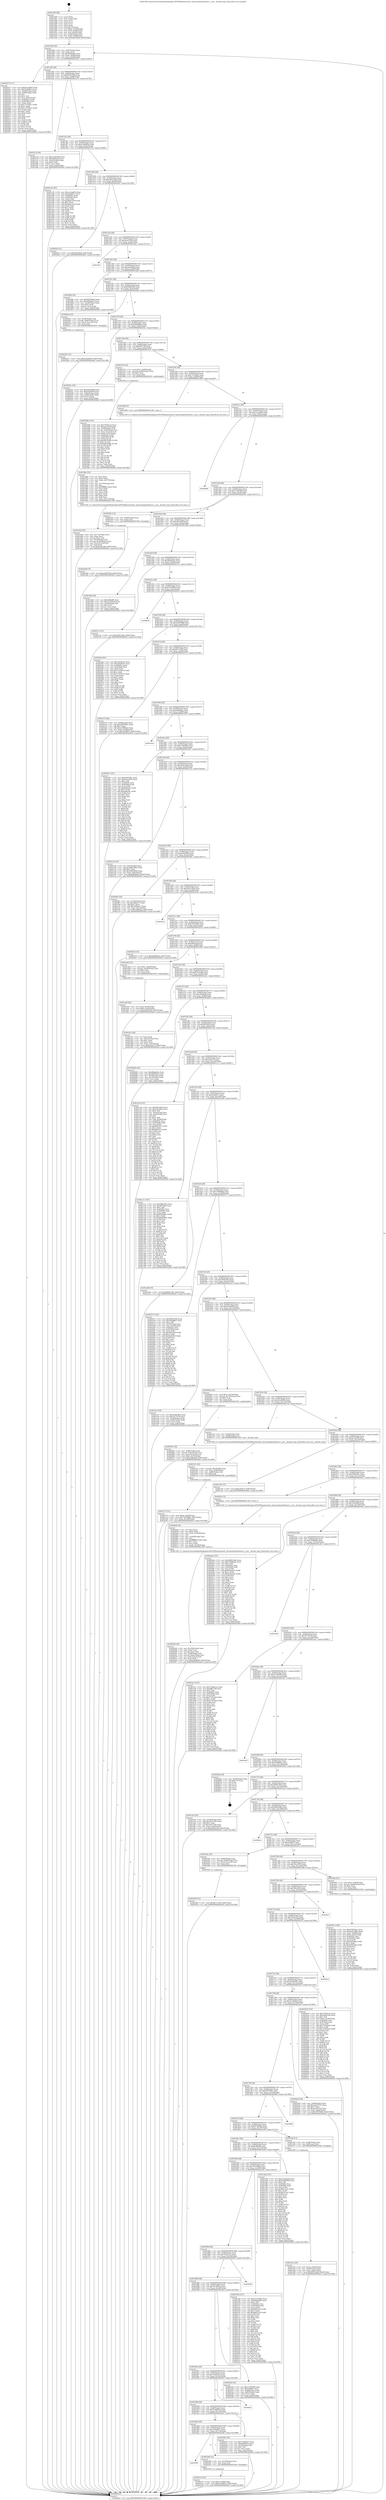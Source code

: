 digraph "0x401280" {
  label = "0x401280 (/mnt/c/Users/mathe/Desktop/tcc/POCII/binaries/extr_linuxtoolsperfutilsort.c_sort__thread_cmp_Final-ollvm.out::main(0))"
  labelloc = "t"
  node[shape=record]

  Entry [label="",width=0.3,height=0.3,shape=circle,fillcolor=black,style=filled]
  "0x4012b0" [label="{
     0x4012b0 [32]\l
     | [instrs]\l
     &nbsp;&nbsp;0x4012b0 \<+6\>: mov -0x8c(%rbp),%eax\l
     &nbsp;&nbsp;0x4012b6 \<+2\>: mov %eax,%ecx\l
     &nbsp;&nbsp;0x4012b8 \<+6\>: sub $0x804fed62,%ecx\l
     &nbsp;&nbsp;0x4012be \<+6\>: mov %eax,-0x90(%rbp)\l
     &nbsp;&nbsp;0x4012c4 \<+6\>: mov %ecx,-0x94(%rbp)\l
     &nbsp;&nbsp;0x4012ca \<+6\>: je 0000000000402227 \<main+0xfa7\>\l
  }"]
  "0x402227" [label="{
     0x402227 [117]\l
     | [instrs]\l
     &nbsp;&nbsp;0x402227 \<+5\>: mov $0xd7a7d803,%eax\l
     &nbsp;&nbsp;0x40222c \<+5\>: mov $0x7b3d961a,%ecx\l
     &nbsp;&nbsp;0x402231 \<+6\>: mov -0x84(%rbp),%edx\l
     &nbsp;&nbsp;0x402237 \<+3\>: cmp -0x48(%rbp),%edx\l
     &nbsp;&nbsp;0x40223a \<+4\>: setl %sil\l
     &nbsp;&nbsp;0x40223e \<+4\>: and $0x1,%sil\l
     &nbsp;&nbsp;0x402242 \<+4\>: mov %sil,-0x25(%rbp)\l
     &nbsp;&nbsp;0x402246 \<+7\>: mov 0x40505c,%edx\l
     &nbsp;&nbsp;0x40224d \<+7\>: mov 0x405060,%edi\l
     &nbsp;&nbsp;0x402254 \<+3\>: mov %edx,%r8d\l
     &nbsp;&nbsp;0x402257 \<+7\>: sub $0x17e702b7,%r8d\l
     &nbsp;&nbsp;0x40225e \<+4\>: sub $0x1,%r8d\l
     &nbsp;&nbsp;0x402262 \<+7\>: add $0x17e702b7,%r8d\l
     &nbsp;&nbsp;0x402269 \<+4\>: imul %r8d,%edx\l
     &nbsp;&nbsp;0x40226d \<+3\>: and $0x1,%edx\l
     &nbsp;&nbsp;0x402270 \<+3\>: cmp $0x0,%edx\l
     &nbsp;&nbsp;0x402273 \<+4\>: sete %sil\l
     &nbsp;&nbsp;0x402277 \<+3\>: cmp $0xa,%edi\l
     &nbsp;&nbsp;0x40227a \<+4\>: setl %r9b\l
     &nbsp;&nbsp;0x40227e \<+3\>: mov %sil,%r10b\l
     &nbsp;&nbsp;0x402281 \<+3\>: and %r9b,%r10b\l
     &nbsp;&nbsp;0x402284 \<+3\>: xor %r9b,%sil\l
     &nbsp;&nbsp;0x402287 \<+3\>: or %sil,%r10b\l
     &nbsp;&nbsp;0x40228a \<+4\>: test $0x1,%r10b\l
     &nbsp;&nbsp;0x40228e \<+3\>: cmovne %ecx,%eax\l
     &nbsp;&nbsp;0x402291 \<+6\>: mov %eax,-0x8c(%rbp)\l
     &nbsp;&nbsp;0x402297 \<+5\>: jmp 00000000004026ef \<main+0x146f\>\l
  }"]
  "0x4012d0" [label="{
     0x4012d0 [28]\l
     | [instrs]\l
     &nbsp;&nbsp;0x4012d0 \<+5\>: jmp 00000000004012d5 \<main+0x55\>\l
     &nbsp;&nbsp;0x4012d5 \<+6\>: mov -0x90(%rbp),%eax\l
     &nbsp;&nbsp;0x4012db \<+5\>: sub $0x9976c448,%eax\l
     &nbsp;&nbsp;0x4012e0 \<+6\>: mov %eax,-0x98(%rbp)\l
     &nbsp;&nbsp;0x4012e6 \<+6\>: je 0000000000401a74 \<main+0x7f4\>\l
  }"]
  Exit [label="",width=0.3,height=0.3,shape=circle,fillcolor=black,style=filled,peripheries=2]
  "0x401a74" [label="{
     0x401a74 [30]\l
     | [instrs]\l
     &nbsp;&nbsp;0x401a74 \<+5\>: mov $0x3ce00040,%eax\l
     &nbsp;&nbsp;0x401a79 \<+5\>: mov $0xefd6aeaf,%ecx\l
     &nbsp;&nbsp;0x401a7e \<+3\>: mov -0x2c(%rbp),%edx\l
     &nbsp;&nbsp;0x401a81 \<+3\>: cmp $0x0,%edx\l
     &nbsp;&nbsp;0x401a84 \<+3\>: cmove %ecx,%eax\l
     &nbsp;&nbsp;0x401a87 \<+6\>: mov %eax,-0x8c(%rbp)\l
     &nbsp;&nbsp;0x401a8d \<+5\>: jmp 00000000004026ef \<main+0x146f\>\l
  }"]
  "0x4012ec" [label="{
     0x4012ec [28]\l
     | [instrs]\l
     &nbsp;&nbsp;0x4012ec \<+5\>: jmp 00000000004012f1 \<main+0x71\>\l
     &nbsp;&nbsp;0x4012f1 \<+6\>: mov -0x90(%rbp),%eax\l
     &nbsp;&nbsp;0x4012f7 \<+5\>: sub $0xa18d9200,%eax\l
     &nbsp;&nbsp;0x4012fc \<+6\>: mov %eax,-0x9c(%rbp)\l
     &nbsp;&nbsp;0x401302 \<+6\>: je 0000000000401e7b \<main+0xbfb\>\l
  }"]
  "0x4023a8" [label="{
     0x4023a8 [15]\l
     | [instrs]\l
     &nbsp;&nbsp;0x4023a8 \<+10\>: movl $0xda3879dd,-0x8c(%rbp)\l
     &nbsp;&nbsp;0x4023b2 \<+5\>: jmp 00000000004026ef \<main+0x146f\>\l
  }"]
  "0x401e7b" [label="{
     0x401e7b [91]\l
     | [instrs]\l
     &nbsp;&nbsp;0x401e7b \<+5\>: mov $0xca1ead29,%eax\l
     &nbsp;&nbsp;0x401e80 \<+5\>: mov $0xdedd811,%ecx\l
     &nbsp;&nbsp;0x401e85 \<+7\>: mov 0x40505c,%edx\l
     &nbsp;&nbsp;0x401e8c \<+7\>: mov 0x405060,%esi\l
     &nbsp;&nbsp;0x401e93 \<+2\>: mov %edx,%edi\l
     &nbsp;&nbsp;0x401e95 \<+6\>: sub $0x69ae10c6,%edi\l
     &nbsp;&nbsp;0x401e9b \<+3\>: sub $0x1,%edi\l
     &nbsp;&nbsp;0x401e9e \<+6\>: add $0x69ae10c6,%edi\l
     &nbsp;&nbsp;0x401ea4 \<+3\>: imul %edi,%edx\l
     &nbsp;&nbsp;0x401ea7 \<+3\>: and $0x1,%edx\l
     &nbsp;&nbsp;0x401eaa \<+3\>: cmp $0x0,%edx\l
     &nbsp;&nbsp;0x401ead \<+4\>: sete %r8b\l
     &nbsp;&nbsp;0x401eb1 \<+3\>: cmp $0xa,%esi\l
     &nbsp;&nbsp;0x401eb4 \<+4\>: setl %r9b\l
     &nbsp;&nbsp;0x401eb8 \<+3\>: mov %r8b,%r10b\l
     &nbsp;&nbsp;0x401ebb \<+3\>: and %r9b,%r10b\l
     &nbsp;&nbsp;0x401ebe \<+3\>: xor %r9b,%r8b\l
     &nbsp;&nbsp;0x401ec1 \<+3\>: or %r8b,%r10b\l
     &nbsp;&nbsp;0x401ec4 \<+4\>: test $0x1,%r10b\l
     &nbsp;&nbsp;0x401ec8 \<+3\>: cmovne %ecx,%eax\l
     &nbsp;&nbsp;0x401ecb \<+6\>: mov %eax,-0x8c(%rbp)\l
     &nbsp;&nbsp;0x401ed1 \<+5\>: jmp 00000000004026ef \<main+0x146f\>\l
  }"]
  "0x401308" [label="{
     0x401308 [28]\l
     | [instrs]\l
     &nbsp;&nbsp;0x401308 \<+5\>: jmp 000000000040130d \<main+0x8d\>\l
     &nbsp;&nbsp;0x40130d \<+6\>: mov -0x90(%rbp),%eax\l
     &nbsp;&nbsp;0x401313 \<+5\>: sub $0xa4dac5e9,%eax\l
     &nbsp;&nbsp;0x401318 \<+6\>: mov %eax,-0xa0(%rbp)\l
     &nbsp;&nbsp;0x40131e \<+6\>: je 00000000004024cf \<main+0x124f\>\l
  }"]
  "0x402365" [label="{
     0x402365 [15]\l
     | [instrs]\l
     &nbsp;&nbsp;0x402365 \<+10\>: movl $0xdf17c339,-0x8c(%rbp)\l
     &nbsp;&nbsp;0x40236f \<+5\>: jmp 00000000004026ef \<main+0x146f\>\l
  }"]
  "0x4024cf" [label="{
     0x4024cf [15]\l
     | [instrs]\l
     &nbsp;&nbsp;0x4024cf \<+10\>: movl $0x30e2b92f,-0x8c(%rbp)\l
     &nbsp;&nbsp;0x4024d9 \<+5\>: jmp 00000000004026ef \<main+0x146f\>\l
  }"]
  "0x401324" [label="{
     0x401324 [28]\l
     | [instrs]\l
     &nbsp;&nbsp;0x401324 \<+5\>: jmp 0000000000401329 \<main+0xa9\>\l
     &nbsp;&nbsp;0x401329 \<+6\>: mov -0x90(%rbp),%eax\l
     &nbsp;&nbsp;0x40132f \<+5\>: sub $0xaaca7364,%eax\l
     &nbsp;&nbsp;0x401334 \<+6\>: mov %eax,-0xa4(%rbp)\l
     &nbsp;&nbsp;0x40133a \<+6\>: je 00000000004019a1 \<main+0x721\>\l
  }"]
  "0x402314" [label="{
     0x402314 [25]\l
     | [instrs]\l
     &nbsp;&nbsp;0x402314 \<+10\>: movl $0x0,-0x88(%rbp)\l
     &nbsp;&nbsp;0x40231e \<+10\>: movl $0x78c3897a,-0x8c(%rbp)\l
     &nbsp;&nbsp;0x402328 \<+5\>: jmp 00000000004026ef \<main+0x146f\>\l
  }"]
  "0x4019a1" [label="{
     0x4019a1\l
  }", style=dashed]
  "0x401340" [label="{
     0x401340 [28]\l
     | [instrs]\l
     &nbsp;&nbsp;0x401340 \<+5\>: jmp 0000000000401345 \<main+0xc5\>\l
     &nbsp;&nbsp;0x401345 \<+6\>: mov -0x90(%rbp),%eax\l
     &nbsp;&nbsp;0x40134b \<+5\>: sub $0xae054baf,%eax\l
     &nbsp;&nbsp;0x401350 \<+6\>: mov %eax,-0xa8(%rbp)\l
     &nbsp;&nbsp;0x401356 \<+6\>: je 00000000004018fa \<main+0x67a\>\l
  }"]
  "0x4018f0" [label="{
     0x4018f0\l
  }", style=dashed]
  "0x4018fa" [label="{
     0x4018fa [30]\l
     | [instrs]\l
     &nbsp;&nbsp;0x4018fa \<+5\>: mov $0x69760ba6,%eax\l
     &nbsp;&nbsp;0x4018ff \<+5\>: mov $0xe090badc,%ecx\l
     &nbsp;&nbsp;0x401904 \<+3\>: mov -0x30(%rbp),%edx\l
     &nbsp;&nbsp;0x401907 \<+3\>: cmp $0x2,%edx\l
     &nbsp;&nbsp;0x40190a \<+3\>: cmovne %ecx,%eax\l
     &nbsp;&nbsp;0x40190d \<+6\>: mov %eax,-0x8c(%rbp)\l
     &nbsp;&nbsp;0x401913 \<+5\>: jmp 00000000004026ef \<main+0x146f\>\l
  }"]
  "0x40135c" [label="{
     0x40135c [28]\l
     | [instrs]\l
     &nbsp;&nbsp;0x40135c \<+5\>: jmp 0000000000401361 \<main+0xe1\>\l
     &nbsp;&nbsp;0x401361 \<+6\>: mov -0x90(%rbp),%eax\l
     &nbsp;&nbsp;0x401367 \<+5\>: sub $0xb64fb236,%eax\l
     &nbsp;&nbsp;0x40136c \<+6\>: mov %eax,-0xac(%rbp)\l
     &nbsp;&nbsp;0x401372 \<+6\>: je 00000000004022ba \<main+0x103a\>\l
  }"]
  "0x4026ef" [label="{
     0x4026ef [5]\l
     | [instrs]\l
     &nbsp;&nbsp;0x4026ef \<+5\>: jmp 00000000004012b0 \<main+0x30\>\l
  }"]
  "0x401280" [label="{
     0x401280 [48]\l
     | [instrs]\l
     &nbsp;&nbsp;0x401280 \<+1\>: push %rbp\l
     &nbsp;&nbsp;0x401281 \<+3\>: mov %rsp,%rbp\l
     &nbsp;&nbsp;0x401284 \<+2\>: push %r15\l
     &nbsp;&nbsp;0x401286 \<+2\>: push %r14\l
     &nbsp;&nbsp;0x401288 \<+2\>: push %r12\l
     &nbsp;&nbsp;0x40128a \<+1\>: push %rbx\l
     &nbsp;&nbsp;0x40128b \<+7\>: sub $0x170,%rsp\l
     &nbsp;&nbsp;0x401292 \<+7\>: movl $0x0,-0x34(%rbp)\l
     &nbsp;&nbsp;0x401299 \<+3\>: mov %edi,-0x38(%rbp)\l
     &nbsp;&nbsp;0x40129c \<+4\>: mov %rsi,-0x40(%rbp)\l
     &nbsp;&nbsp;0x4012a0 \<+3\>: mov -0x38(%rbp),%edi\l
     &nbsp;&nbsp;0x4012a3 \<+3\>: mov %edi,-0x30(%rbp)\l
     &nbsp;&nbsp;0x4012a6 \<+10\>: movl $0xae054baf,-0x8c(%rbp)\l
  }"]
  "0x402308" [label="{
     0x402308 [12]\l
     | [instrs]\l
     &nbsp;&nbsp;0x402308 \<+4\>: mov -0x50(%rbp),%rax\l
     &nbsp;&nbsp;0x40230c \<+3\>: mov %rax,%rdi\l
     &nbsp;&nbsp;0x40230f \<+5\>: call 0000000000401030 \<free@plt\>\l
     | [calls]\l
     &nbsp;&nbsp;0x401030 \{1\} (unknown)\l
  }"]
  "0x4022ba" [label="{
     0x4022ba [23]\l
     | [instrs]\l
     &nbsp;&nbsp;0x4022ba \<+4\>: mov -0x50(%rbp),%rax\l
     &nbsp;&nbsp;0x4022be \<+7\>: movslq -0x84(%rbp),%rcx\l
     &nbsp;&nbsp;0x4022c5 \<+4\>: mov (%rax,%rcx,8),%rax\l
     &nbsp;&nbsp;0x4022c9 \<+3\>: mov %rax,%rdi\l
     &nbsp;&nbsp;0x4022cc \<+5\>: call 0000000000401030 \<free@plt\>\l
     | [calls]\l
     &nbsp;&nbsp;0x401030 \{1\} (unknown)\l
  }"]
  "0x401378" [label="{
     0x401378 [28]\l
     | [instrs]\l
     &nbsp;&nbsp;0x401378 \<+5\>: jmp 000000000040137d \<main+0xfd\>\l
     &nbsp;&nbsp;0x40137d \<+6\>: mov -0x90(%rbp),%eax\l
     &nbsp;&nbsp;0x401383 \<+5\>: sub $0xbd84682a,%eax\l
     &nbsp;&nbsp;0x401388 \<+6\>: mov %eax,-0xb0(%rbp)\l
     &nbsp;&nbsp;0x40138e \<+6\>: je 000000000040202c \<main+0xdac\>\l
  }"]
  "0x4022d1" [label="{
     0x4022d1 [15]\l
     | [instrs]\l
     &nbsp;&nbsp;0x4022d1 \<+10\>: movl $0x5ceddd02,-0x8c(%rbp)\l
     &nbsp;&nbsp;0x4022db \<+5\>: jmp 00000000004026ef \<main+0x146f\>\l
  }"]
  "0x40202c" [label="{
     0x40202c [30]\l
     | [instrs]\l
     &nbsp;&nbsp;0x40202c \<+5\>: mov $0x2dcd280b,%eax\l
     &nbsp;&nbsp;0x402031 \<+5\>: mov $0x255ea65f,%ecx\l
     &nbsp;&nbsp;0x402036 \<+3\>: mov -0x6c(%rbp),%edx\l
     &nbsp;&nbsp;0x402039 \<+3\>: cmp -0x60(%rbp),%edx\l
     &nbsp;&nbsp;0x40203c \<+3\>: cmovl %ecx,%eax\l
     &nbsp;&nbsp;0x40203f \<+6\>: mov %eax,-0x8c(%rbp)\l
     &nbsp;&nbsp;0x402045 \<+5\>: jmp 00000000004026ef \<main+0x146f\>\l
  }"]
  "0x401394" [label="{
     0x401394 [28]\l
     | [instrs]\l
     &nbsp;&nbsp;0x401394 \<+5\>: jmp 0000000000401399 \<main+0x119\>\l
     &nbsp;&nbsp;0x401399 \<+6\>: mov -0x90(%rbp),%eax\l
     &nbsp;&nbsp;0x40139f \<+5\>: sub $0xbff277f9,%eax\l
     &nbsp;&nbsp;0x4013a4 \<+6\>: mov %eax,-0xb4(%rbp)\l
     &nbsp;&nbsp;0x4013aa \<+6\>: je 0000000000401b74 \<main+0x8f4\>\l
  }"]
  "0x4018d4" [label="{
     0x4018d4 [28]\l
     | [instrs]\l
     &nbsp;&nbsp;0x4018d4 \<+5\>: jmp 00000000004018d9 \<main+0x659\>\l
     &nbsp;&nbsp;0x4018d9 \<+6\>: mov -0x90(%rbp),%eax\l
     &nbsp;&nbsp;0x4018df \<+5\>: sub $0x7e0bdb27,%eax\l
     &nbsp;&nbsp;0x4018e4 \<+6\>: mov %eax,-0x174(%rbp)\l
     &nbsp;&nbsp;0x4018ea \<+6\>: je 0000000000402308 \<main+0x1088\>\l
  }"]
  "0x401b74" [label="{
     0x401b74 [23]\l
     | [instrs]\l
     &nbsp;&nbsp;0x401b74 \<+7\>: movl $0x1,-0x58(%rbp)\l
     &nbsp;&nbsp;0x401b7b \<+4\>: movslq -0x58(%rbp),%rax\l
     &nbsp;&nbsp;0x401b7f \<+4\>: shl $0x3,%rax\l
     &nbsp;&nbsp;0x401b83 \<+3\>: mov %rax,%rdi\l
     &nbsp;&nbsp;0x401b86 \<+5\>: call 0000000000401050 \<malloc@plt\>\l
     | [calls]\l
     &nbsp;&nbsp;0x401050 \{1\} (unknown)\l
  }"]
  "0x4013b0" [label="{
     0x4013b0 [28]\l
     | [instrs]\l
     &nbsp;&nbsp;0x4013b0 \<+5\>: jmp 00000000004013b5 \<main+0x135\>\l
     &nbsp;&nbsp;0x4013b5 \<+6\>: mov -0x90(%rbp),%eax\l
     &nbsp;&nbsp;0x4013bb \<+5\>: sub $0xc31284e9,%eax\l
     &nbsp;&nbsp;0x4013c0 \<+6\>: mov %eax,-0xb8(%rbp)\l
     &nbsp;&nbsp;0x4013c6 \<+6\>: je 0000000000401d69 \<main+0xae9\>\l
  }"]
  "0x40229c" [label="{
     0x40229c [30]\l
     | [instrs]\l
     &nbsp;&nbsp;0x40229c \<+5\>: mov $0x7e0bdb27,%eax\l
     &nbsp;&nbsp;0x4022a1 \<+5\>: mov $0xb64fb236,%ecx\l
     &nbsp;&nbsp;0x4022a6 \<+3\>: mov -0x25(%rbp),%dl\l
     &nbsp;&nbsp;0x4022a9 \<+3\>: test $0x1,%dl\l
     &nbsp;&nbsp;0x4022ac \<+3\>: cmovne %ecx,%eax\l
     &nbsp;&nbsp;0x4022af \<+6\>: mov %eax,-0x8c(%rbp)\l
     &nbsp;&nbsp;0x4022b5 \<+5\>: jmp 00000000004026ef \<main+0x146f\>\l
  }"]
  "0x401d69" [label="{
     0x401d69 [5]\l
     | [instrs]\l
     &nbsp;&nbsp;0x401d69 \<+5\>: call 0000000000401160 \<next_i\>\l
     | [calls]\l
     &nbsp;&nbsp;0x401160 \{1\} (/mnt/c/Users/mathe/Desktop/tcc/POCII/binaries/extr_linuxtoolsperfutilsort.c_sort__thread_cmp_Final-ollvm.out::next_i)\l
  }"]
  "0x4013cc" [label="{
     0x4013cc [28]\l
     | [instrs]\l
     &nbsp;&nbsp;0x4013cc \<+5\>: jmp 00000000004013d1 \<main+0x151\>\l
     &nbsp;&nbsp;0x4013d1 \<+6\>: mov -0x90(%rbp),%eax\l
     &nbsp;&nbsp;0x4013d7 \<+5\>: sub $0xca1ead29,%eax\l
     &nbsp;&nbsp;0x4013dc \<+6\>: mov %eax,-0xbc(%rbp)\l
     &nbsp;&nbsp;0x4013e2 \<+6\>: je 0000000000402680 \<main+0x1400\>\l
  }"]
  "0x4018b8" [label="{
     0x4018b8 [28]\l
     | [instrs]\l
     &nbsp;&nbsp;0x4018b8 \<+5\>: jmp 00000000004018bd \<main+0x63d\>\l
     &nbsp;&nbsp;0x4018bd \<+6\>: mov -0x90(%rbp),%eax\l
     &nbsp;&nbsp;0x4018c3 \<+5\>: sub $0x7b3d961a,%eax\l
     &nbsp;&nbsp;0x4018c8 \<+6\>: mov %eax,-0x170(%rbp)\l
     &nbsp;&nbsp;0x4018ce \<+6\>: je 000000000040229c \<main+0x101c\>\l
  }"]
  "0x402680" [label="{
     0x402680\l
  }", style=dashed]
  "0x4013e8" [label="{
     0x4013e8 [28]\l
     | [instrs]\l
     &nbsp;&nbsp;0x4013e8 \<+5\>: jmp 00000000004013ed \<main+0x16d\>\l
     &nbsp;&nbsp;0x4013ed \<+6\>: mov -0x90(%rbp),%eax\l
     &nbsp;&nbsp;0x4013f3 \<+5\>: sub $0xcc166249,%eax\l
     &nbsp;&nbsp;0x4013f8 \<+6\>: mov %eax,-0xc0(%rbp)\l
     &nbsp;&nbsp;0x4013fe \<+6\>: je 000000000040239c \<main+0x111c\>\l
  }"]
  "0x4026cf" [label="{
     0x4026cf\l
  }", style=dashed]
  "0x40239c" [label="{
     0x40239c [12]\l
     | [instrs]\l
     &nbsp;&nbsp;0x40239c \<+4\>: mov -0x68(%rbp),%rax\l
     &nbsp;&nbsp;0x4023a0 \<+3\>: mov %rax,%rdi\l
     &nbsp;&nbsp;0x4023a3 \<+5\>: call 0000000000401030 \<free@plt\>\l
     | [calls]\l
     &nbsp;&nbsp;0x401030 \{1\} (unknown)\l
  }"]
  "0x401404" [label="{
     0x401404 [28]\l
     | [instrs]\l
     &nbsp;&nbsp;0x401404 \<+5\>: jmp 0000000000401409 \<main+0x189\>\l
     &nbsp;&nbsp;0x401409 \<+6\>: mov -0x90(%rbp),%eax\l
     &nbsp;&nbsp;0x40140f \<+5\>: sub $0xcfac5a8d,%eax\l
     &nbsp;&nbsp;0x401414 \<+6\>: mov %eax,-0xc4(%rbp)\l
     &nbsp;&nbsp;0x40141a \<+6\>: je 0000000000401d4b \<main+0xacb\>\l
  }"]
  "0x40189c" [label="{
     0x40189c [28]\l
     | [instrs]\l
     &nbsp;&nbsp;0x40189c \<+5\>: jmp 00000000004018a1 \<main+0x621\>\l
     &nbsp;&nbsp;0x4018a1 \<+6\>: mov -0x90(%rbp),%eax\l
     &nbsp;&nbsp;0x4018a7 \<+5\>: sub $0x7a626c5c,%eax\l
     &nbsp;&nbsp;0x4018ac \<+6\>: mov %eax,-0x16c(%rbp)\l
     &nbsp;&nbsp;0x4018b2 \<+6\>: je 00000000004026cf \<main+0x144f\>\l
  }"]
  "0x401d4b" [label="{
     0x401d4b [30]\l
     | [instrs]\l
     &nbsp;&nbsp;0x401d4b \<+5\>: mov $0x6effb2f9,%eax\l
     &nbsp;&nbsp;0x401d50 \<+5\>: mov $0xc31284e9,%ecx\l
     &nbsp;&nbsp;0x401d55 \<+3\>: mov -0x26(%rbp),%dl\l
     &nbsp;&nbsp;0x401d58 \<+3\>: test $0x1,%dl\l
     &nbsp;&nbsp;0x401d5b \<+3\>: cmovne %ecx,%eax\l
     &nbsp;&nbsp;0x401d5e \<+6\>: mov %eax,-0x8c(%rbp)\l
     &nbsp;&nbsp;0x401d64 \<+5\>: jmp 00000000004026ef \<main+0x146f\>\l
  }"]
  "0x401420" [label="{
     0x401420 [28]\l
     | [instrs]\l
     &nbsp;&nbsp;0x401420 \<+5\>: jmp 0000000000401425 \<main+0x1a5\>\l
     &nbsp;&nbsp;0x401425 \<+6\>: mov -0x90(%rbp),%eax\l
     &nbsp;&nbsp;0x40142b \<+5\>: sub $0xd0ba04ac,%eax\l
     &nbsp;&nbsp;0x401430 \<+6\>: mov %eax,-0xc8(%rbp)\l
     &nbsp;&nbsp;0x401436 \<+6\>: je 000000000040211e \<main+0xe9e\>\l
  }"]
  "0x40232d" [label="{
     0x40232d [33]\l
     | [instrs]\l
     &nbsp;&nbsp;0x40232d \<+5\>: mov $0xcc166249,%eax\l
     &nbsp;&nbsp;0x402332 \<+5\>: mov $0x4cffd4f7,%ecx\l
     &nbsp;&nbsp;0x402337 \<+6\>: mov -0x88(%rbp),%edx\l
     &nbsp;&nbsp;0x40233d \<+3\>: cmp -0x60(%rbp),%edx\l
     &nbsp;&nbsp;0x402340 \<+3\>: cmovl %ecx,%eax\l
     &nbsp;&nbsp;0x402343 \<+6\>: mov %eax,-0x8c(%rbp)\l
     &nbsp;&nbsp;0x402349 \<+5\>: jmp 00000000004026ef \<main+0x146f\>\l
  }"]
  "0x40211e" [label="{
     0x40211e [15]\l
     | [instrs]\l
     &nbsp;&nbsp;0x40211e \<+10\>: movl $0xe4651edd,-0x8c(%rbp)\l
     &nbsp;&nbsp;0x402128 \<+5\>: jmp 00000000004026ef \<main+0x146f\>\l
  }"]
  "0x40143c" [label="{
     0x40143c [28]\l
     | [instrs]\l
     &nbsp;&nbsp;0x40143c \<+5\>: jmp 0000000000401441 \<main+0x1c1\>\l
     &nbsp;&nbsp;0x401441 \<+6\>: mov -0x90(%rbp),%eax\l
     &nbsp;&nbsp;0x401447 \<+5\>: sub $0xd7a7d803,%eax\l
     &nbsp;&nbsp;0x40144c \<+6\>: mov %eax,-0xcc(%rbp)\l
     &nbsp;&nbsp;0x401452 \<+6\>: je 00000000004026c0 \<main+0x1440\>\l
  }"]
  "0x401880" [label="{
     0x401880 [28]\l
     | [instrs]\l
     &nbsp;&nbsp;0x401880 \<+5\>: jmp 0000000000401885 \<main+0x605\>\l
     &nbsp;&nbsp;0x401885 \<+6\>: mov -0x90(%rbp),%eax\l
     &nbsp;&nbsp;0x40188b \<+5\>: sub $0x78c3897a,%eax\l
     &nbsp;&nbsp;0x401890 \<+6\>: mov %eax,-0x168(%rbp)\l
     &nbsp;&nbsp;0x401896 \<+6\>: je 000000000040232d \<main+0x10ad\>\l
  }"]
  "0x4026c0" [label="{
     0x4026c0\l
  }", style=dashed]
  "0x401458" [label="{
     0x401458 [28]\l
     | [instrs]\l
     &nbsp;&nbsp;0x401458 \<+5\>: jmp 000000000040145d \<main+0x1dd\>\l
     &nbsp;&nbsp;0x40145d \<+6\>: mov -0x90(%rbp),%eax\l
     &nbsp;&nbsp;0x401463 \<+5\>: sub $0xda3879dd,%eax\l
     &nbsp;&nbsp;0x401468 \<+6\>: mov %eax,-0xd0(%rbp)\l
     &nbsp;&nbsp;0x40146e \<+6\>: je 00000000004023da \<main+0x115a\>\l
  }"]
  "0x402638" [label="{
     0x402638\l
  }", style=dashed]
  "0x4023da" [label="{
     0x4023da [91]\l
     | [instrs]\l
     &nbsp;&nbsp;0x4023da \<+5\>: mov $0x7a626c5c,%eax\l
     &nbsp;&nbsp;0x4023df \<+5\>: mov $0x5a6d5381,%ecx\l
     &nbsp;&nbsp;0x4023e4 \<+7\>: mov 0x40505c,%edx\l
     &nbsp;&nbsp;0x4023eb \<+7\>: mov 0x405060,%esi\l
     &nbsp;&nbsp;0x4023f2 \<+2\>: mov %edx,%edi\l
     &nbsp;&nbsp;0x4023f4 \<+6\>: add $0x71342514,%edi\l
     &nbsp;&nbsp;0x4023fa \<+3\>: sub $0x1,%edi\l
     &nbsp;&nbsp;0x4023fd \<+6\>: sub $0x71342514,%edi\l
     &nbsp;&nbsp;0x402403 \<+3\>: imul %edi,%edx\l
     &nbsp;&nbsp;0x402406 \<+3\>: and $0x1,%edx\l
     &nbsp;&nbsp;0x402409 \<+3\>: cmp $0x0,%edx\l
     &nbsp;&nbsp;0x40240c \<+4\>: sete %r8b\l
     &nbsp;&nbsp;0x402410 \<+3\>: cmp $0xa,%esi\l
     &nbsp;&nbsp;0x402413 \<+4\>: setl %r9b\l
     &nbsp;&nbsp;0x402417 \<+3\>: mov %r8b,%r10b\l
     &nbsp;&nbsp;0x40241a \<+3\>: and %r9b,%r10b\l
     &nbsp;&nbsp;0x40241d \<+3\>: xor %r9b,%r8b\l
     &nbsp;&nbsp;0x402420 \<+3\>: or %r8b,%r10b\l
     &nbsp;&nbsp;0x402423 \<+4\>: test $0x1,%r10b\l
     &nbsp;&nbsp;0x402427 \<+3\>: cmovne %ecx,%eax\l
     &nbsp;&nbsp;0x40242a \<+6\>: mov %eax,-0x8c(%rbp)\l
     &nbsp;&nbsp;0x402430 \<+5\>: jmp 00000000004026ef \<main+0x146f\>\l
  }"]
  "0x401474" [label="{
     0x401474 [28]\l
     | [instrs]\l
     &nbsp;&nbsp;0x401474 \<+5\>: jmp 0000000000401479 \<main+0x1f9\>\l
     &nbsp;&nbsp;0x401479 \<+6\>: mov -0x90(%rbp),%eax\l
     &nbsp;&nbsp;0x40147f \<+5\>: sub $0xdf17c339,%eax\l
     &nbsp;&nbsp;0x401484 \<+6\>: mov %eax,-0xd4(%rbp)\l
     &nbsp;&nbsp;0x40148a \<+6\>: je 0000000000402374 \<main+0x10f4\>\l
  }"]
  "0x401864" [label="{
     0x401864 [28]\l
     | [instrs]\l
     &nbsp;&nbsp;0x401864 \<+5\>: jmp 0000000000401869 \<main+0x5e9\>\l
     &nbsp;&nbsp;0x401869 \<+6\>: mov -0x90(%rbp),%eax\l
     &nbsp;&nbsp;0x40186f \<+5\>: sub $0x725b41c2,%eax\l
     &nbsp;&nbsp;0x401874 \<+6\>: mov %eax,-0x164(%rbp)\l
     &nbsp;&nbsp;0x40187a \<+6\>: je 0000000000402638 \<main+0x13b8\>\l
  }"]
  "0x402374" [label="{
     0x402374 [40]\l
     | [instrs]\l
     &nbsp;&nbsp;0x402374 \<+6\>: mov -0x88(%rbp),%eax\l
     &nbsp;&nbsp;0x40237a \<+5\>: sub $0xa2900d22,%eax\l
     &nbsp;&nbsp;0x40237f \<+3\>: add $0x1,%eax\l
     &nbsp;&nbsp;0x402382 \<+5\>: add $0xa2900d22,%eax\l
     &nbsp;&nbsp;0x402387 \<+6\>: mov %eax,-0x88(%rbp)\l
     &nbsp;&nbsp;0x40238d \<+10\>: movl $0x78c3897a,-0x8c(%rbp)\l
     &nbsp;&nbsp;0x402397 \<+5\>: jmp 00000000004026ef \<main+0x146f\>\l
  }"]
  "0x401490" [label="{
     0x401490 [28]\l
     | [instrs]\l
     &nbsp;&nbsp;0x401490 \<+5\>: jmp 0000000000401495 \<main+0x215\>\l
     &nbsp;&nbsp;0x401495 \<+6\>: mov -0x90(%rbp),%eax\l
     &nbsp;&nbsp;0x40149b \<+5\>: sub $0xe090badc,%eax\l
     &nbsp;&nbsp;0x4014a0 \<+6\>: mov %eax,-0xd8(%rbp)\l
     &nbsp;&nbsp;0x4014a6 \<+6\>: je 0000000000401918 \<main+0x698\>\l
  }"]
  "0x402194" [label="{
     0x402194 [147]\l
     | [instrs]\l
     &nbsp;&nbsp;0x402194 \<+5\>: mov $0xd7a7d803,%eax\l
     &nbsp;&nbsp;0x402199 \<+5\>: mov $0x804fed62,%ecx\l
     &nbsp;&nbsp;0x40219e \<+2\>: mov $0x1,%dl\l
     &nbsp;&nbsp;0x4021a0 \<+7\>: mov 0x40505c,%esi\l
     &nbsp;&nbsp;0x4021a7 \<+7\>: mov 0x405060,%edi\l
     &nbsp;&nbsp;0x4021ae \<+3\>: mov %esi,%r8d\l
     &nbsp;&nbsp;0x4021b1 \<+7\>: sub $0x9605ccf3,%r8d\l
     &nbsp;&nbsp;0x4021b8 \<+4\>: sub $0x1,%r8d\l
     &nbsp;&nbsp;0x4021bc \<+7\>: add $0x9605ccf3,%r8d\l
     &nbsp;&nbsp;0x4021c3 \<+4\>: imul %r8d,%esi\l
     &nbsp;&nbsp;0x4021c7 \<+3\>: and $0x1,%esi\l
     &nbsp;&nbsp;0x4021ca \<+3\>: cmp $0x0,%esi\l
     &nbsp;&nbsp;0x4021cd \<+4\>: sete %r9b\l
     &nbsp;&nbsp;0x4021d1 \<+3\>: cmp $0xa,%edi\l
     &nbsp;&nbsp;0x4021d4 \<+4\>: setl %r10b\l
     &nbsp;&nbsp;0x4021d8 \<+3\>: mov %r9b,%r11b\l
     &nbsp;&nbsp;0x4021db \<+4\>: xor $0xff,%r11b\l
     &nbsp;&nbsp;0x4021df \<+3\>: mov %r10b,%bl\l
     &nbsp;&nbsp;0x4021e2 \<+3\>: xor $0xff,%bl\l
     &nbsp;&nbsp;0x4021e5 \<+3\>: xor $0x0,%dl\l
     &nbsp;&nbsp;0x4021e8 \<+3\>: mov %r11b,%r14b\l
     &nbsp;&nbsp;0x4021eb \<+4\>: and $0x0,%r14b\l
     &nbsp;&nbsp;0x4021ef \<+3\>: and %dl,%r9b\l
     &nbsp;&nbsp;0x4021f2 \<+3\>: mov %bl,%r15b\l
     &nbsp;&nbsp;0x4021f5 \<+4\>: and $0x0,%r15b\l
     &nbsp;&nbsp;0x4021f9 \<+3\>: and %dl,%r10b\l
     &nbsp;&nbsp;0x4021fc \<+3\>: or %r9b,%r14b\l
     &nbsp;&nbsp;0x4021ff \<+3\>: or %r10b,%r15b\l
     &nbsp;&nbsp;0x402202 \<+3\>: xor %r15b,%r14b\l
     &nbsp;&nbsp;0x402205 \<+3\>: or %bl,%r11b\l
     &nbsp;&nbsp;0x402208 \<+4\>: xor $0xff,%r11b\l
     &nbsp;&nbsp;0x40220c \<+3\>: or $0x0,%dl\l
     &nbsp;&nbsp;0x40220f \<+3\>: and %dl,%r11b\l
     &nbsp;&nbsp;0x402212 \<+3\>: or %r11b,%r14b\l
     &nbsp;&nbsp;0x402215 \<+4\>: test $0x1,%r14b\l
     &nbsp;&nbsp;0x402219 \<+3\>: cmovne %ecx,%eax\l
     &nbsp;&nbsp;0x40221c \<+6\>: mov %eax,-0x8c(%rbp)\l
     &nbsp;&nbsp;0x402222 \<+5\>: jmp 00000000004026ef \<main+0x146f\>\l
  }"]
  "0x401918" [label="{
     0x401918\l
  }", style=dashed]
  "0x4014ac" [label="{
     0x4014ac [28]\l
     | [instrs]\l
     &nbsp;&nbsp;0x4014ac \<+5\>: jmp 00000000004014b1 \<main+0x231\>\l
     &nbsp;&nbsp;0x4014b1 \<+6\>: mov -0x90(%rbp),%eax\l
     &nbsp;&nbsp;0x4014b7 \<+5\>: sub $0xe1945db2,%eax\l
     &nbsp;&nbsp;0x4014bc \<+6\>: mov %eax,-0xdc(%rbp)\l
     &nbsp;&nbsp;0x4014c2 \<+6\>: je 0000000000401f07 \<main+0xc87\>\l
  }"]
  "0x402175" [label="{
     0x402175 [31]\l
     | [instrs]\l
     &nbsp;&nbsp;0x402175 \<+10\>: movl $0x0,-0x84(%rbp)\l
     &nbsp;&nbsp;0x40217f \<+10\>: movl $0x7097b98b,-0x8c(%rbp)\l
     &nbsp;&nbsp;0x402189 \<+6\>: mov %eax,-0x188(%rbp)\l
     &nbsp;&nbsp;0x40218f \<+5\>: jmp 00000000004026ef \<main+0x146f\>\l
  }"]
  "0x401f07" [label="{
     0x401f07 [147]\l
     | [instrs]\l
     &nbsp;&nbsp;0x401f07 \<+5\>: mov $0x67f079b1,%eax\l
     &nbsp;&nbsp;0x401f0c \<+5\>: mov $0x504c5876,%ecx\l
     &nbsp;&nbsp;0x401f11 \<+2\>: mov $0x1,%dl\l
     &nbsp;&nbsp;0x401f13 \<+7\>: mov 0x40505c,%esi\l
     &nbsp;&nbsp;0x401f1a \<+7\>: mov 0x405060,%edi\l
     &nbsp;&nbsp;0x401f21 \<+3\>: mov %esi,%r8d\l
     &nbsp;&nbsp;0x401f24 \<+7\>: sub $0xafdfca41,%r8d\l
     &nbsp;&nbsp;0x401f2b \<+4\>: sub $0x1,%r8d\l
     &nbsp;&nbsp;0x401f2f \<+7\>: add $0xafdfca41,%r8d\l
     &nbsp;&nbsp;0x401f36 \<+4\>: imul %r8d,%esi\l
     &nbsp;&nbsp;0x401f3a \<+3\>: and $0x1,%esi\l
     &nbsp;&nbsp;0x401f3d \<+3\>: cmp $0x0,%esi\l
     &nbsp;&nbsp;0x401f40 \<+4\>: sete %r9b\l
     &nbsp;&nbsp;0x401f44 \<+3\>: cmp $0xa,%edi\l
     &nbsp;&nbsp;0x401f47 \<+4\>: setl %r10b\l
     &nbsp;&nbsp;0x401f4b \<+3\>: mov %r9b,%r11b\l
     &nbsp;&nbsp;0x401f4e \<+4\>: xor $0xff,%r11b\l
     &nbsp;&nbsp;0x401f52 \<+3\>: mov %r10b,%bl\l
     &nbsp;&nbsp;0x401f55 \<+3\>: xor $0xff,%bl\l
     &nbsp;&nbsp;0x401f58 \<+3\>: xor $0x0,%dl\l
     &nbsp;&nbsp;0x401f5b \<+3\>: mov %r11b,%r14b\l
     &nbsp;&nbsp;0x401f5e \<+4\>: and $0x0,%r14b\l
     &nbsp;&nbsp;0x401f62 \<+3\>: and %dl,%r9b\l
     &nbsp;&nbsp;0x401f65 \<+3\>: mov %bl,%r15b\l
     &nbsp;&nbsp;0x401f68 \<+4\>: and $0x0,%r15b\l
     &nbsp;&nbsp;0x401f6c \<+3\>: and %dl,%r10b\l
     &nbsp;&nbsp;0x401f6f \<+3\>: or %r9b,%r14b\l
     &nbsp;&nbsp;0x401f72 \<+3\>: or %r10b,%r15b\l
     &nbsp;&nbsp;0x401f75 \<+3\>: xor %r15b,%r14b\l
     &nbsp;&nbsp;0x401f78 \<+3\>: or %bl,%r11b\l
     &nbsp;&nbsp;0x401f7b \<+4\>: xor $0xff,%r11b\l
     &nbsp;&nbsp;0x401f7f \<+3\>: or $0x0,%dl\l
     &nbsp;&nbsp;0x401f82 \<+3\>: and %dl,%r11b\l
     &nbsp;&nbsp;0x401f85 \<+3\>: or %r11b,%r14b\l
     &nbsp;&nbsp;0x401f88 \<+4\>: test $0x1,%r14b\l
     &nbsp;&nbsp;0x401f8c \<+3\>: cmovne %ecx,%eax\l
     &nbsp;&nbsp;0x401f8f \<+6\>: mov %eax,-0x8c(%rbp)\l
     &nbsp;&nbsp;0x401f95 \<+5\>: jmp 00000000004026ef \<main+0x146f\>\l
  }"]
  "0x4014c8" [label="{
     0x4014c8 [28]\l
     | [instrs]\l
     &nbsp;&nbsp;0x4014c8 \<+5\>: jmp 00000000004014cd \<main+0x24d\>\l
     &nbsp;&nbsp;0x4014cd \<+6\>: mov -0x90(%rbp),%eax\l
     &nbsp;&nbsp;0x4014d3 \<+5\>: sub $0xe4651edd,%eax\l
     &nbsp;&nbsp;0x4014d8 \<+6\>: mov %eax,-0xe0(%rbp)\l
     &nbsp;&nbsp;0x4014de \<+6\>: je 000000000040212d \<main+0xead\>\l
  }"]
  "0x40215c" [label="{
     0x40215c [25]\l
     | [instrs]\l
     &nbsp;&nbsp;0x40215c \<+10\>: movabs $0x4030b6,%rdi\l
     &nbsp;&nbsp;0x402166 \<+4\>: mov %rax,-0x80(%rbp)\l
     &nbsp;&nbsp;0x40216a \<+4\>: mov -0x80(%rbp),%rsi\l
     &nbsp;&nbsp;0x40216e \<+2\>: mov $0x0,%al\l
     &nbsp;&nbsp;0x402170 \<+5\>: call 0000000000401040 \<printf@plt\>\l
     | [calls]\l
     &nbsp;&nbsp;0x401040 \{1\} (unknown)\l
  }"]
  "0x40212d" [label="{
     0x40212d [34]\l
     | [instrs]\l
     &nbsp;&nbsp;0x40212d \<+3\>: mov -0x6c(%rbp),%eax\l
     &nbsp;&nbsp;0x402130 \<+5\>: sub $0x398236d3,%eax\l
     &nbsp;&nbsp;0x402135 \<+3\>: add $0x1,%eax\l
     &nbsp;&nbsp;0x402138 \<+5\>: add $0x398236d3,%eax\l
     &nbsp;&nbsp;0x40213d \<+3\>: mov %eax,-0x6c(%rbp)\l
     &nbsp;&nbsp;0x402140 \<+10\>: movl $0xbd84682a,-0x8c(%rbp)\l
     &nbsp;&nbsp;0x40214a \<+5\>: jmp 00000000004026ef \<main+0x146f\>\l
  }"]
  "0x4014e4" [label="{
     0x4014e4 [28]\l
     | [instrs]\l
     &nbsp;&nbsp;0x4014e4 \<+5\>: jmp 00000000004014e9 \<main+0x269\>\l
     &nbsp;&nbsp;0x4014e9 \<+6\>: mov -0x90(%rbp),%eax\l
     &nbsp;&nbsp;0x4014ef \<+5\>: sub $0xe642f060,%eax\l
     &nbsp;&nbsp;0x4014f4 \<+6\>: mov %eax,-0xe4(%rbp)\l
     &nbsp;&nbsp;0x4014fa \<+6\>: je 00000000004020fc \<main+0xe7c\>\l
  }"]
  "0x4020d2" [label="{
     0x4020d2 [42]\l
     | [instrs]\l
     &nbsp;&nbsp;0x4020d2 \<+6\>: mov -0x184(%rbp),%ecx\l
     &nbsp;&nbsp;0x4020d8 \<+3\>: imul %eax,%ecx\l
     &nbsp;&nbsp;0x4020db \<+3\>: movslq %ecx,%rdi\l
     &nbsp;&nbsp;0x4020de \<+4\>: mov -0x68(%rbp),%r8\l
     &nbsp;&nbsp;0x4020e2 \<+4\>: movslq -0x6c(%rbp),%r9\l
     &nbsp;&nbsp;0x4020e6 \<+4\>: mov (%r8,%r9,8),%r8\l
     &nbsp;&nbsp;0x4020ea \<+3\>: mov %rdi,(%r8)\l
     &nbsp;&nbsp;0x4020ed \<+10\>: movl $0xe642f060,-0x8c(%rbp)\l
     &nbsp;&nbsp;0x4020f7 \<+5\>: jmp 00000000004026ef \<main+0x146f\>\l
  }"]
  "0x4020fc" [label="{
     0x4020fc [34]\l
     | [instrs]\l
     &nbsp;&nbsp;0x4020fc \<+3\>: mov -0x74(%rbp),%eax\l
     &nbsp;&nbsp;0x4020ff \<+5\>: sub $0x3bf0acc7,%eax\l
     &nbsp;&nbsp;0x402104 \<+3\>: add $0x1,%eax\l
     &nbsp;&nbsp;0x402107 \<+5\>: add $0x3bf0acc7,%eax\l
     &nbsp;&nbsp;0x40210c \<+3\>: mov %eax,-0x74(%rbp)\l
     &nbsp;&nbsp;0x40210f \<+10\>: movl $0x1680edb,-0x8c(%rbp)\l
     &nbsp;&nbsp;0x402119 \<+5\>: jmp 00000000004026ef \<main+0x146f\>\l
  }"]
  "0x401500" [label="{
     0x401500 [28]\l
     | [instrs]\l
     &nbsp;&nbsp;0x401500 \<+5\>: jmp 0000000000401505 \<main+0x285\>\l
     &nbsp;&nbsp;0x401505 \<+6\>: mov -0x90(%rbp),%eax\l
     &nbsp;&nbsp;0x40150b \<+5\>: sub $0xe9211956,%eax\l
     &nbsp;&nbsp;0x401510 \<+6\>: mov %eax,-0xe8(%rbp)\l
     &nbsp;&nbsp;0x401516 \<+6\>: je 00000000004023c6 \<main+0x1146\>\l
  }"]
  "0x4020a6" [label="{
     0x4020a6 [44]\l
     | [instrs]\l
     &nbsp;&nbsp;0x4020a6 \<+2\>: xor %ecx,%ecx\l
     &nbsp;&nbsp;0x4020a8 \<+5\>: mov $0x2,%edx\l
     &nbsp;&nbsp;0x4020ad \<+6\>: mov %edx,-0x180(%rbp)\l
     &nbsp;&nbsp;0x4020b3 \<+1\>: cltd\l
     &nbsp;&nbsp;0x4020b4 \<+6\>: mov -0x180(%rbp),%esi\l
     &nbsp;&nbsp;0x4020ba \<+2\>: idiv %esi\l
     &nbsp;&nbsp;0x4020bc \<+6\>: imul $0xfffffffe,%edx,%edx\l
     &nbsp;&nbsp;0x4020c2 \<+3\>: sub $0x1,%ecx\l
     &nbsp;&nbsp;0x4020c5 \<+2\>: sub %ecx,%edx\l
     &nbsp;&nbsp;0x4020c7 \<+6\>: mov %edx,-0x184(%rbp)\l
     &nbsp;&nbsp;0x4020cd \<+5\>: call 0000000000401160 \<next_i\>\l
     | [calls]\l
     &nbsp;&nbsp;0x401160 \{1\} (/mnt/c/Users/mathe/Desktop/tcc/POCII/binaries/extr_linuxtoolsperfutilsort.c_sort__thread_cmp_Final-ollvm.out::next_i)\l
  }"]
  "0x4023c6" [label="{
     0x4023c6\l
  }", style=dashed]
  "0x40151c" [label="{
     0x40151c [28]\l
     | [instrs]\l
     &nbsp;&nbsp;0x40151c \<+5\>: jmp 0000000000401521 \<main+0x2a1\>\l
     &nbsp;&nbsp;0x401521 \<+6\>: mov -0x90(%rbp),%eax\l
     &nbsp;&nbsp;0x401527 \<+5\>: sub $0xeb053db6,%eax\l
     &nbsp;&nbsp;0x40152c \<+6\>: mov %eax,-0xec(%rbp)\l
     &nbsp;&nbsp;0x401532 \<+6\>: je 000000000040201d \<main+0xd9d\>\l
  }"]
  "0x402061" [label="{
     0x402061 [34]\l
     | [instrs]\l
     &nbsp;&nbsp;0x402061 \<+4\>: mov -0x68(%rbp),%rdi\l
     &nbsp;&nbsp;0x402065 \<+4\>: movslq -0x6c(%rbp),%rcx\l
     &nbsp;&nbsp;0x402069 \<+4\>: mov %rax,(%rdi,%rcx,8)\l
     &nbsp;&nbsp;0x40206d \<+7\>: movl $0x0,-0x74(%rbp)\l
     &nbsp;&nbsp;0x402074 \<+10\>: movl $0x1680edb,-0x8c(%rbp)\l
     &nbsp;&nbsp;0x40207e \<+5\>: jmp 00000000004026ef \<main+0x146f\>\l
  }"]
  "0x40201d" [label="{
     0x40201d [15]\l
     | [instrs]\l
     &nbsp;&nbsp;0x40201d \<+10\>: movl $0xbd84682a,-0x8c(%rbp)\l
     &nbsp;&nbsp;0x402027 \<+5\>: jmp 00000000004026ef \<main+0x146f\>\l
  }"]
  "0x401538" [label="{
     0x401538 [28]\l
     | [instrs]\l
     &nbsp;&nbsp;0x401538 \<+5\>: jmp 000000000040153d \<main+0x2bd\>\l
     &nbsp;&nbsp;0x40153d \<+6\>: mov -0x90(%rbp),%eax\l
     &nbsp;&nbsp;0x401543 \<+5\>: sub $0xefd6aeaf,%eax\l
     &nbsp;&nbsp;0x401548 \<+6\>: mov %eax,-0xf0(%rbp)\l
     &nbsp;&nbsp;0x40154e \<+6\>: je 0000000000401a92 \<main+0x812\>\l
  }"]
  "0x401fb1" [label="{
     0x401fb1 [108]\l
     | [instrs]\l
     &nbsp;&nbsp;0x401fb1 \<+5\>: mov $0x67f079b1,%ecx\l
     &nbsp;&nbsp;0x401fb6 \<+5\>: mov $0xeb053db6,%edx\l
     &nbsp;&nbsp;0x401fbb \<+4\>: mov %rax,-0x68(%rbp)\l
     &nbsp;&nbsp;0x401fbf \<+7\>: movl $0x0,-0x6c(%rbp)\l
     &nbsp;&nbsp;0x401fc6 \<+7\>: mov 0x40505c,%esi\l
     &nbsp;&nbsp;0x401fcd \<+8\>: mov 0x405060,%r8d\l
     &nbsp;&nbsp;0x401fd5 \<+3\>: mov %esi,%r9d\l
     &nbsp;&nbsp;0x401fd8 \<+7\>: sub $0x42f5a9de,%r9d\l
     &nbsp;&nbsp;0x401fdf \<+4\>: sub $0x1,%r9d\l
     &nbsp;&nbsp;0x401fe3 \<+7\>: add $0x42f5a9de,%r9d\l
     &nbsp;&nbsp;0x401fea \<+4\>: imul %r9d,%esi\l
     &nbsp;&nbsp;0x401fee \<+3\>: and $0x1,%esi\l
     &nbsp;&nbsp;0x401ff1 \<+3\>: cmp $0x0,%esi\l
     &nbsp;&nbsp;0x401ff4 \<+4\>: sete %r10b\l
     &nbsp;&nbsp;0x401ff8 \<+4\>: cmp $0xa,%r8d\l
     &nbsp;&nbsp;0x401ffc \<+4\>: setl %r11b\l
     &nbsp;&nbsp;0x402000 \<+3\>: mov %r10b,%bl\l
     &nbsp;&nbsp;0x402003 \<+3\>: and %r11b,%bl\l
     &nbsp;&nbsp;0x402006 \<+3\>: xor %r11b,%r10b\l
     &nbsp;&nbsp;0x402009 \<+3\>: or %r10b,%bl\l
     &nbsp;&nbsp;0x40200c \<+3\>: test $0x1,%bl\l
     &nbsp;&nbsp;0x40200f \<+3\>: cmovne %edx,%ecx\l
     &nbsp;&nbsp;0x402012 \<+6\>: mov %ecx,-0x8c(%rbp)\l
     &nbsp;&nbsp;0x402018 \<+5\>: jmp 00000000004026ef \<main+0x146f\>\l
  }"]
  "0x401a92" [label="{
     0x401a92 [23]\l
     | [instrs]\l
     &nbsp;&nbsp;0x401a92 \<+7\>: movl $0x1,-0x48(%rbp)\l
     &nbsp;&nbsp;0x401a99 \<+4\>: movslq -0x48(%rbp),%rax\l
     &nbsp;&nbsp;0x401a9d \<+4\>: shl $0x3,%rax\l
     &nbsp;&nbsp;0x401aa1 \<+3\>: mov %rax,%rdi\l
     &nbsp;&nbsp;0x401aa4 \<+5\>: call 0000000000401050 \<malloc@plt\>\l
     | [calls]\l
     &nbsp;&nbsp;0x401050 \{1\} (unknown)\l
  }"]
  "0x401554" [label="{
     0x401554 [28]\l
     | [instrs]\l
     &nbsp;&nbsp;0x401554 \<+5\>: jmp 0000000000401559 \<main+0x2d9\>\l
     &nbsp;&nbsp;0x401559 \<+6\>: mov -0x90(%rbp),%eax\l
     &nbsp;&nbsp;0x40155f \<+5\>: sub $0xf1931eb0,%eax\l
     &nbsp;&nbsp;0x401564 \<+6\>: mov %eax,-0xf4(%rbp)\l
     &nbsp;&nbsp;0x40156a \<+6\>: je 0000000000401dcc \<main+0xb4c\>\l
  }"]
  "0x401848" [label="{
     0x401848 [28]\l
     | [instrs]\l
     &nbsp;&nbsp;0x401848 \<+5\>: jmp 000000000040184d \<main+0x5cd\>\l
     &nbsp;&nbsp;0x40184d \<+6\>: mov -0x90(%rbp),%eax\l
     &nbsp;&nbsp;0x401853 \<+5\>: sub $0x7097b98b,%eax\l
     &nbsp;&nbsp;0x401858 \<+6\>: mov %eax,-0x160(%rbp)\l
     &nbsp;&nbsp;0x40185e \<+6\>: je 0000000000402194 \<main+0xf14\>\l
  }"]
  "0x401dcc" [label="{
     0x401dcc [28]\l
     | [instrs]\l
     &nbsp;&nbsp;0x401dcc \<+2\>: xor %eax,%eax\l
     &nbsp;&nbsp;0x401dce \<+3\>: mov -0x5c(%rbp),%ecx\l
     &nbsp;&nbsp;0x401dd1 \<+3\>: sub $0x1,%eax\l
     &nbsp;&nbsp;0x401dd4 \<+2\>: sub %eax,%ecx\l
     &nbsp;&nbsp;0x401dd6 \<+3\>: mov %ecx,-0x5c(%rbp)\l
     &nbsp;&nbsp;0x401dd9 \<+10\>: movl $0xac6ae75,-0x8c(%rbp)\l
     &nbsp;&nbsp;0x401de3 \<+5\>: jmp 00000000004026ef \<main+0x146f\>\l
  }"]
  "0x401570" [label="{
     0x401570 [28]\l
     | [instrs]\l
     &nbsp;&nbsp;0x401570 \<+5\>: jmp 0000000000401575 \<main+0x2f5\>\l
     &nbsp;&nbsp;0x401575 \<+6\>: mov -0x90(%rbp),%eax\l
     &nbsp;&nbsp;0x40157b \<+5\>: sub $0x1680edb,%eax\l
     &nbsp;&nbsp;0x401580 \<+6\>: mov %eax,-0xf8(%rbp)\l
     &nbsp;&nbsp;0x401586 \<+6\>: je 0000000000402083 \<main+0xe03\>\l
  }"]
  "0x401de8" [label="{
     0x401de8 [147]\l
     | [instrs]\l
     &nbsp;&nbsp;0x401de8 \<+5\>: mov $0xca1ead29,%eax\l
     &nbsp;&nbsp;0x401ded \<+5\>: mov $0xa18d9200,%ecx\l
     &nbsp;&nbsp;0x401df2 \<+2\>: mov $0x1,%dl\l
     &nbsp;&nbsp;0x401df4 \<+7\>: mov 0x40505c,%esi\l
     &nbsp;&nbsp;0x401dfb \<+7\>: mov 0x405060,%edi\l
     &nbsp;&nbsp;0x401e02 \<+3\>: mov %esi,%r8d\l
     &nbsp;&nbsp;0x401e05 \<+7\>: add $0x9f3c1a47,%r8d\l
     &nbsp;&nbsp;0x401e0c \<+4\>: sub $0x1,%r8d\l
     &nbsp;&nbsp;0x401e10 \<+7\>: sub $0x9f3c1a47,%r8d\l
     &nbsp;&nbsp;0x401e17 \<+4\>: imul %r8d,%esi\l
     &nbsp;&nbsp;0x401e1b \<+3\>: and $0x1,%esi\l
     &nbsp;&nbsp;0x401e1e \<+3\>: cmp $0x0,%esi\l
     &nbsp;&nbsp;0x401e21 \<+4\>: sete %r9b\l
     &nbsp;&nbsp;0x401e25 \<+3\>: cmp $0xa,%edi\l
     &nbsp;&nbsp;0x401e28 \<+4\>: setl %r10b\l
     &nbsp;&nbsp;0x401e2c \<+3\>: mov %r9b,%r11b\l
     &nbsp;&nbsp;0x401e2f \<+4\>: xor $0xff,%r11b\l
     &nbsp;&nbsp;0x401e33 \<+3\>: mov %r10b,%bl\l
     &nbsp;&nbsp;0x401e36 \<+3\>: xor $0xff,%bl\l
     &nbsp;&nbsp;0x401e39 \<+3\>: xor $0x0,%dl\l
     &nbsp;&nbsp;0x401e3c \<+3\>: mov %r11b,%r14b\l
     &nbsp;&nbsp;0x401e3f \<+4\>: and $0x0,%r14b\l
     &nbsp;&nbsp;0x401e43 \<+3\>: and %dl,%r9b\l
     &nbsp;&nbsp;0x401e46 \<+3\>: mov %bl,%r15b\l
     &nbsp;&nbsp;0x401e49 \<+4\>: and $0x0,%r15b\l
     &nbsp;&nbsp;0x401e4d \<+3\>: and %dl,%r10b\l
     &nbsp;&nbsp;0x401e50 \<+3\>: or %r9b,%r14b\l
     &nbsp;&nbsp;0x401e53 \<+3\>: or %r10b,%r15b\l
     &nbsp;&nbsp;0x401e56 \<+3\>: xor %r15b,%r14b\l
     &nbsp;&nbsp;0x401e59 \<+3\>: or %bl,%r11b\l
     &nbsp;&nbsp;0x401e5c \<+4\>: xor $0xff,%r11b\l
     &nbsp;&nbsp;0x401e60 \<+3\>: or $0x0,%dl\l
     &nbsp;&nbsp;0x401e63 \<+3\>: and %dl,%r11b\l
     &nbsp;&nbsp;0x401e66 \<+3\>: or %r11b,%r14b\l
     &nbsp;&nbsp;0x401e69 \<+4\>: test $0x1,%r14b\l
     &nbsp;&nbsp;0x401e6d \<+3\>: cmovne %ecx,%eax\l
     &nbsp;&nbsp;0x401e70 \<+6\>: mov %eax,-0x8c(%rbp)\l
     &nbsp;&nbsp;0x401e76 \<+5\>: jmp 00000000004026ef \<main+0x146f\>\l
  }"]
  "0x402083" [label="{
     0x402083 [30]\l
     | [instrs]\l
     &nbsp;&nbsp;0x402083 \<+5\>: mov $0xd0ba04ac,%eax\l
     &nbsp;&nbsp;0x402088 \<+5\>: mov $0x2f9b544c,%ecx\l
     &nbsp;&nbsp;0x40208d \<+3\>: mov -0x74(%rbp),%edx\l
     &nbsp;&nbsp;0x402090 \<+3\>: cmp -0x70(%rbp),%edx\l
     &nbsp;&nbsp;0x402093 \<+3\>: cmovl %ecx,%eax\l
     &nbsp;&nbsp;0x402096 \<+6\>: mov %eax,-0x8c(%rbp)\l
     &nbsp;&nbsp;0x40209c \<+5\>: jmp 00000000004026ef \<main+0x146f\>\l
  }"]
  "0x40158c" [label="{
     0x40158c [28]\l
     | [instrs]\l
     &nbsp;&nbsp;0x40158c \<+5\>: jmp 0000000000401591 \<main+0x311\>\l
     &nbsp;&nbsp;0x401591 \<+6\>: mov -0x90(%rbp),%eax\l
     &nbsp;&nbsp;0x401597 \<+5\>: sub $0x8874f2a,%eax\l
     &nbsp;&nbsp;0x40159c \<+6\>: mov %eax,-0xfc(%rbp)\l
     &nbsp;&nbsp;0x4015a2 \<+6\>: je 0000000000401ca4 \<main+0xa24\>\l
  }"]
  "0x401da2" [label="{
     0x401da2 [42]\l
     | [instrs]\l
     &nbsp;&nbsp;0x401da2 \<+6\>: mov -0x17c(%rbp),%ecx\l
     &nbsp;&nbsp;0x401da8 \<+3\>: imul %eax,%ecx\l
     &nbsp;&nbsp;0x401dab \<+3\>: movslq %ecx,%r8\l
     &nbsp;&nbsp;0x401dae \<+4\>: mov -0x50(%rbp),%r9\l
     &nbsp;&nbsp;0x401db2 \<+4\>: movslq -0x54(%rbp),%r10\l
     &nbsp;&nbsp;0x401db6 \<+4\>: mov (%r9,%r10,8),%r9\l
     &nbsp;&nbsp;0x401dba \<+3\>: mov %r8,(%r9)\l
     &nbsp;&nbsp;0x401dbd \<+10\>: movl $0xf1931eb0,-0x8c(%rbp)\l
     &nbsp;&nbsp;0x401dc7 \<+5\>: jmp 00000000004026ef \<main+0x146f\>\l
  }"]
  "0x401ca4" [label="{
     0x401ca4 [167]\l
     | [instrs]\l
     &nbsp;&nbsp;0x401ca4 \<+5\>: mov $0x506c5fa3,%eax\l
     &nbsp;&nbsp;0x401ca9 \<+5\>: mov $0xcfac5a8d,%ecx\l
     &nbsp;&nbsp;0x401cae \<+2\>: mov $0x1,%dl\l
     &nbsp;&nbsp;0x401cb0 \<+3\>: mov -0x5c(%rbp),%esi\l
     &nbsp;&nbsp;0x401cb3 \<+3\>: cmp -0x58(%rbp),%esi\l
     &nbsp;&nbsp;0x401cb6 \<+4\>: setl %dil\l
     &nbsp;&nbsp;0x401cba \<+4\>: and $0x1,%dil\l
     &nbsp;&nbsp;0x401cbe \<+4\>: mov %dil,-0x26(%rbp)\l
     &nbsp;&nbsp;0x401cc2 \<+7\>: mov 0x40505c,%esi\l
     &nbsp;&nbsp;0x401cc9 \<+8\>: mov 0x405060,%r8d\l
     &nbsp;&nbsp;0x401cd1 \<+3\>: mov %esi,%r9d\l
     &nbsp;&nbsp;0x401cd4 \<+7\>: sub $0x68b7413,%r9d\l
     &nbsp;&nbsp;0x401cdb \<+4\>: sub $0x1,%r9d\l
     &nbsp;&nbsp;0x401cdf \<+7\>: add $0x68b7413,%r9d\l
     &nbsp;&nbsp;0x401ce6 \<+4\>: imul %r9d,%esi\l
     &nbsp;&nbsp;0x401cea \<+3\>: and $0x1,%esi\l
     &nbsp;&nbsp;0x401ced \<+3\>: cmp $0x0,%esi\l
     &nbsp;&nbsp;0x401cf0 \<+4\>: sete %dil\l
     &nbsp;&nbsp;0x401cf4 \<+4\>: cmp $0xa,%r8d\l
     &nbsp;&nbsp;0x401cf8 \<+4\>: setl %r10b\l
     &nbsp;&nbsp;0x401cfc \<+3\>: mov %dil,%r11b\l
     &nbsp;&nbsp;0x401cff \<+4\>: xor $0xff,%r11b\l
     &nbsp;&nbsp;0x401d03 \<+3\>: mov %r10b,%bl\l
     &nbsp;&nbsp;0x401d06 \<+3\>: xor $0xff,%bl\l
     &nbsp;&nbsp;0x401d09 \<+3\>: xor $0x0,%dl\l
     &nbsp;&nbsp;0x401d0c \<+3\>: mov %r11b,%r14b\l
     &nbsp;&nbsp;0x401d0f \<+4\>: and $0x0,%r14b\l
     &nbsp;&nbsp;0x401d13 \<+3\>: and %dl,%dil\l
     &nbsp;&nbsp;0x401d16 \<+3\>: mov %bl,%r15b\l
     &nbsp;&nbsp;0x401d19 \<+4\>: and $0x0,%r15b\l
     &nbsp;&nbsp;0x401d1d \<+3\>: and %dl,%r10b\l
     &nbsp;&nbsp;0x401d20 \<+3\>: or %dil,%r14b\l
     &nbsp;&nbsp;0x401d23 \<+3\>: or %r10b,%r15b\l
     &nbsp;&nbsp;0x401d26 \<+3\>: xor %r15b,%r14b\l
     &nbsp;&nbsp;0x401d29 \<+3\>: or %bl,%r11b\l
     &nbsp;&nbsp;0x401d2c \<+4\>: xor $0xff,%r11b\l
     &nbsp;&nbsp;0x401d30 \<+3\>: or $0x0,%dl\l
     &nbsp;&nbsp;0x401d33 \<+3\>: and %dl,%r11b\l
     &nbsp;&nbsp;0x401d36 \<+3\>: or %r11b,%r14b\l
     &nbsp;&nbsp;0x401d39 \<+4\>: test $0x1,%r14b\l
     &nbsp;&nbsp;0x401d3d \<+3\>: cmovne %ecx,%eax\l
     &nbsp;&nbsp;0x401d40 \<+6\>: mov %eax,-0x8c(%rbp)\l
     &nbsp;&nbsp;0x401d46 \<+5\>: jmp 00000000004026ef \<main+0x146f\>\l
  }"]
  "0x4015a8" [label="{
     0x4015a8 [28]\l
     | [instrs]\l
     &nbsp;&nbsp;0x4015a8 \<+5\>: jmp 00000000004015ad \<main+0x32d\>\l
     &nbsp;&nbsp;0x4015ad \<+6\>: mov -0x90(%rbp),%eax\l
     &nbsp;&nbsp;0x4015b3 \<+5\>: sub $0xac6ae75,%eax\l
     &nbsp;&nbsp;0x4015b8 \<+6\>: mov %eax,-0x100(%rbp)\l
     &nbsp;&nbsp;0x4015be \<+6\>: je 0000000000401c11 \<main+0x991\>\l
  }"]
  "0x401d6e" [label="{
     0x401d6e [52]\l
     | [instrs]\l
     &nbsp;&nbsp;0x401d6e \<+2\>: xor %ecx,%ecx\l
     &nbsp;&nbsp;0x401d70 \<+5\>: mov $0x2,%edx\l
     &nbsp;&nbsp;0x401d75 \<+6\>: mov %edx,-0x178(%rbp)\l
     &nbsp;&nbsp;0x401d7b \<+1\>: cltd\l
     &nbsp;&nbsp;0x401d7c \<+6\>: mov -0x178(%rbp),%esi\l
     &nbsp;&nbsp;0x401d82 \<+2\>: idiv %esi\l
     &nbsp;&nbsp;0x401d84 \<+6\>: imul $0xfffffffe,%edx,%edx\l
     &nbsp;&nbsp;0x401d8a \<+2\>: mov %ecx,%edi\l
     &nbsp;&nbsp;0x401d8c \<+2\>: sub %edx,%edi\l
     &nbsp;&nbsp;0x401d8e \<+2\>: mov %ecx,%edx\l
     &nbsp;&nbsp;0x401d90 \<+3\>: sub $0x1,%edx\l
     &nbsp;&nbsp;0x401d93 \<+2\>: add %edx,%edi\l
     &nbsp;&nbsp;0x401d95 \<+2\>: sub %edi,%ecx\l
     &nbsp;&nbsp;0x401d97 \<+6\>: mov %ecx,-0x17c(%rbp)\l
     &nbsp;&nbsp;0x401d9d \<+5\>: call 0000000000401160 \<next_i\>\l
     | [calls]\l
     &nbsp;&nbsp;0x401160 \{1\} (/mnt/c/Users/mathe/Desktop/tcc/POCII/binaries/extr_linuxtoolsperfutilsort.c_sort__thread_cmp_Final-ollvm.out::next_i)\l
  }"]
  "0x401c11" [label="{
     0x401c11 [147]\l
     | [instrs]\l
     &nbsp;&nbsp;0x401c11 \<+5\>: mov $0x506c5fa3,%eax\l
     &nbsp;&nbsp;0x401c16 \<+5\>: mov $0x8874f2a,%ecx\l
     &nbsp;&nbsp;0x401c1b \<+2\>: mov $0x1,%dl\l
     &nbsp;&nbsp;0x401c1d \<+7\>: mov 0x40505c,%esi\l
     &nbsp;&nbsp;0x401c24 \<+7\>: mov 0x405060,%edi\l
     &nbsp;&nbsp;0x401c2b \<+3\>: mov %esi,%r8d\l
     &nbsp;&nbsp;0x401c2e \<+7\>: add $0xf63dd69e,%r8d\l
     &nbsp;&nbsp;0x401c35 \<+4\>: sub $0x1,%r8d\l
     &nbsp;&nbsp;0x401c39 \<+7\>: sub $0xf63dd69e,%r8d\l
     &nbsp;&nbsp;0x401c40 \<+4\>: imul %r8d,%esi\l
     &nbsp;&nbsp;0x401c44 \<+3\>: and $0x1,%esi\l
     &nbsp;&nbsp;0x401c47 \<+3\>: cmp $0x0,%esi\l
     &nbsp;&nbsp;0x401c4a \<+4\>: sete %r9b\l
     &nbsp;&nbsp;0x401c4e \<+3\>: cmp $0xa,%edi\l
     &nbsp;&nbsp;0x401c51 \<+4\>: setl %r10b\l
     &nbsp;&nbsp;0x401c55 \<+3\>: mov %r9b,%r11b\l
     &nbsp;&nbsp;0x401c58 \<+4\>: xor $0xff,%r11b\l
     &nbsp;&nbsp;0x401c5c \<+3\>: mov %r10b,%bl\l
     &nbsp;&nbsp;0x401c5f \<+3\>: xor $0xff,%bl\l
     &nbsp;&nbsp;0x401c62 \<+3\>: xor $0x1,%dl\l
     &nbsp;&nbsp;0x401c65 \<+3\>: mov %r11b,%r14b\l
     &nbsp;&nbsp;0x401c68 \<+4\>: and $0xff,%r14b\l
     &nbsp;&nbsp;0x401c6c \<+3\>: and %dl,%r9b\l
     &nbsp;&nbsp;0x401c6f \<+3\>: mov %bl,%r15b\l
     &nbsp;&nbsp;0x401c72 \<+4\>: and $0xff,%r15b\l
     &nbsp;&nbsp;0x401c76 \<+3\>: and %dl,%r10b\l
     &nbsp;&nbsp;0x401c79 \<+3\>: or %r9b,%r14b\l
     &nbsp;&nbsp;0x401c7c \<+3\>: or %r10b,%r15b\l
     &nbsp;&nbsp;0x401c7f \<+3\>: xor %r15b,%r14b\l
     &nbsp;&nbsp;0x401c82 \<+3\>: or %bl,%r11b\l
     &nbsp;&nbsp;0x401c85 \<+4\>: xor $0xff,%r11b\l
     &nbsp;&nbsp;0x401c89 \<+3\>: or $0x1,%dl\l
     &nbsp;&nbsp;0x401c8c \<+3\>: and %dl,%r11b\l
     &nbsp;&nbsp;0x401c8f \<+3\>: or %r11b,%r14b\l
     &nbsp;&nbsp;0x401c92 \<+4\>: test $0x1,%r14b\l
     &nbsp;&nbsp;0x401c96 \<+3\>: cmovne %ecx,%eax\l
     &nbsp;&nbsp;0x401c99 \<+6\>: mov %eax,-0x8c(%rbp)\l
     &nbsp;&nbsp;0x401c9f \<+5\>: jmp 00000000004026ef \<main+0x146f\>\l
  }"]
  "0x4015c4" [label="{
     0x4015c4 [28]\l
     | [instrs]\l
     &nbsp;&nbsp;0x4015c4 \<+5\>: jmp 00000000004015c9 \<main+0x349\>\l
     &nbsp;&nbsp;0x4015c9 \<+6\>: mov -0x90(%rbp),%eax\l
     &nbsp;&nbsp;0x4015cf \<+5\>: sub $0xdedd811,%eax\l
     &nbsp;&nbsp;0x4015d4 \<+6\>: mov %eax,-0x104(%rbp)\l
     &nbsp;&nbsp;0x4015da \<+6\>: je 0000000000401ed6 \<main+0xc56\>\l
  }"]
  "0x401b8b" [label="{
     0x401b8b [119]\l
     | [instrs]\l
     &nbsp;&nbsp;0x401b8b \<+5\>: mov $0x725b41c2,%ecx\l
     &nbsp;&nbsp;0x401b90 \<+5\>: mov $0x2ec3ca9f,%edx\l
     &nbsp;&nbsp;0x401b95 \<+4\>: mov -0x50(%rbp),%rdi\l
     &nbsp;&nbsp;0x401b99 \<+4\>: movslq -0x54(%rbp),%rsi\l
     &nbsp;&nbsp;0x401b9d \<+4\>: mov %rax,(%rdi,%rsi,8)\l
     &nbsp;&nbsp;0x401ba1 \<+7\>: movl $0x0,-0x5c(%rbp)\l
     &nbsp;&nbsp;0x401ba8 \<+8\>: mov 0x40505c,%r8d\l
     &nbsp;&nbsp;0x401bb0 \<+8\>: mov 0x405060,%r9d\l
     &nbsp;&nbsp;0x401bb8 \<+3\>: mov %r8d,%r10d\l
     &nbsp;&nbsp;0x401bbb \<+7\>: add $0x80b78388,%r10d\l
     &nbsp;&nbsp;0x401bc2 \<+4\>: sub $0x1,%r10d\l
     &nbsp;&nbsp;0x401bc6 \<+7\>: sub $0x80b78388,%r10d\l
     &nbsp;&nbsp;0x401bcd \<+4\>: imul %r10d,%r8d\l
     &nbsp;&nbsp;0x401bd1 \<+4\>: and $0x1,%r8d\l
     &nbsp;&nbsp;0x401bd5 \<+4\>: cmp $0x0,%r8d\l
     &nbsp;&nbsp;0x401bd9 \<+4\>: sete %r11b\l
     &nbsp;&nbsp;0x401bdd \<+4\>: cmp $0xa,%r9d\l
     &nbsp;&nbsp;0x401be1 \<+3\>: setl %bl\l
     &nbsp;&nbsp;0x401be4 \<+3\>: mov %r11b,%r14b\l
     &nbsp;&nbsp;0x401be7 \<+3\>: and %bl,%r14b\l
     &nbsp;&nbsp;0x401bea \<+3\>: xor %bl,%r11b\l
     &nbsp;&nbsp;0x401bed \<+3\>: or %r11b,%r14b\l
     &nbsp;&nbsp;0x401bf0 \<+4\>: test $0x1,%r14b\l
     &nbsp;&nbsp;0x401bf4 \<+3\>: cmovne %edx,%ecx\l
     &nbsp;&nbsp;0x401bf7 \<+6\>: mov %ecx,-0x8c(%rbp)\l
     &nbsp;&nbsp;0x401bfd \<+5\>: jmp 00000000004026ef \<main+0x146f\>\l
  }"]
  "0x401ed6" [label="{
     0x401ed6 [15]\l
     | [instrs]\l
     &nbsp;&nbsp;0x401ed6 \<+10\>: movl $0x48061383,-0x8c(%rbp)\l
     &nbsp;&nbsp;0x401ee0 \<+5\>: jmp 00000000004026ef \<main+0x146f\>\l
  }"]
  "0x4015e0" [label="{
     0x4015e0 [28]\l
     | [instrs]\l
     &nbsp;&nbsp;0x4015e0 \<+5\>: jmp 00000000004015e5 \<main+0x365\>\l
     &nbsp;&nbsp;0x4015e5 \<+6\>: mov -0x90(%rbp),%eax\l
     &nbsp;&nbsp;0x4015eb \<+5\>: sub $0x15899da4,%eax\l
     &nbsp;&nbsp;0x4015f0 \<+6\>: mov %eax,-0x108(%rbp)\l
     &nbsp;&nbsp;0x4015f6 \<+6\>: je 0000000000402571 \<main+0x12f1\>\l
  }"]
  "0x401aa9" [label="{
     0x401aa9 [26]\l
     | [instrs]\l
     &nbsp;&nbsp;0x401aa9 \<+4\>: mov %rax,-0x50(%rbp)\l
     &nbsp;&nbsp;0x401aad \<+7\>: movl $0x0,-0x54(%rbp)\l
     &nbsp;&nbsp;0x401ab4 \<+10\>: movl $0x2400e55b,-0x8c(%rbp)\l
     &nbsp;&nbsp;0x401abe \<+5\>: jmp 00000000004026ef \<main+0x146f\>\l
  }"]
  "0x402571" [label="{
     0x402571 [153]\l
     | [instrs]\l
     &nbsp;&nbsp;0x402571 \<+5\>: mov $0x49801bb6,%eax\l
     &nbsp;&nbsp;0x402576 \<+5\>: mov $0x3e8d89a1,%ecx\l
     &nbsp;&nbsp;0x40257b \<+2\>: mov $0x1,%dl\l
     &nbsp;&nbsp;0x40257d \<+3\>: mov -0x34(%rbp),%esi\l
     &nbsp;&nbsp;0x402580 \<+3\>: mov %esi,-0x24(%rbp)\l
     &nbsp;&nbsp;0x402583 \<+7\>: mov 0x40505c,%esi\l
     &nbsp;&nbsp;0x40258a \<+7\>: mov 0x405060,%edi\l
     &nbsp;&nbsp;0x402591 \<+3\>: mov %esi,%r8d\l
     &nbsp;&nbsp;0x402594 \<+7\>: sub $0x36e5e81f,%r8d\l
     &nbsp;&nbsp;0x40259b \<+4\>: sub $0x1,%r8d\l
     &nbsp;&nbsp;0x40259f \<+7\>: add $0x36e5e81f,%r8d\l
     &nbsp;&nbsp;0x4025a6 \<+4\>: imul %r8d,%esi\l
     &nbsp;&nbsp;0x4025aa \<+3\>: and $0x1,%esi\l
     &nbsp;&nbsp;0x4025ad \<+3\>: cmp $0x0,%esi\l
     &nbsp;&nbsp;0x4025b0 \<+4\>: sete %r9b\l
     &nbsp;&nbsp;0x4025b4 \<+3\>: cmp $0xa,%edi\l
     &nbsp;&nbsp;0x4025b7 \<+4\>: setl %r10b\l
     &nbsp;&nbsp;0x4025bb \<+3\>: mov %r9b,%r11b\l
     &nbsp;&nbsp;0x4025be \<+4\>: xor $0xff,%r11b\l
     &nbsp;&nbsp;0x4025c2 \<+3\>: mov %r10b,%bl\l
     &nbsp;&nbsp;0x4025c5 \<+3\>: xor $0xff,%bl\l
     &nbsp;&nbsp;0x4025c8 \<+3\>: xor $0x1,%dl\l
     &nbsp;&nbsp;0x4025cb \<+3\>: mov %r11b,%r14b\l
     &nbsp;&nbsp;0x4025ce \<+4\>: and $0xff,%r14b\l
     &nbsp;&nbsp;0x4025d2 \<+3\>: and %dl,%r9b\l
     &nbsp;&nbsp;0x4025d5 \<+3\>: mov %bl,%r15b\l
     &nbsp;&nbsp;0x4025d8 \<+4\>: and $0xff,%r15b\l
     &nbsp;&nbsp;0x4025dc \<+3\>: and %dl,%r10b\l
     &nbsp;&nbsp;0x4025df \<+3\>: or %r9b,%r14b\l
     &nbsp;&nbsp;0x4025e2 \<+3\>: or %r10b,%r15b\l
     &nbsp;&nbsp;0x4025e5 \<+3\>: xor %r15b,%r14b\l
     &nbsp;&nbsp;0x4025e8 \<+3\>: or %bl,%r11b\l
     &nbsp;&nbsp;0x4025eb \<+4\>: xor $0xff,%r11b\l
     &nbsp;&nbsp;0x4025ef \<+3\>: or $0x1,%dl\l
     &nbsp;&nbsp;0x4025f2 \<+3\>: and %dl,%r11b\l
     &nbsp;&nbsp;0x4025f5 \<+3\>: or %r11b,%r14b\l
     &nbsp;&nbsp;0x4025f8 \<+4\>: test $0x1,%r14b\l
     &nbsp;&nbsp;0x4025fc \<+3\>: cmovne %ecx,%eax\l
     &nbsp;&nbsp;0x4025ff \<+6\>: mov %eax,-0x8c(%rbp)\l
     &nbsp;&nbsp;0x402605 \<+5\>: jmp 00000000004026ef \<main+0x146f\>\l
  }"]
  "0x4015fc" [label="{
     0x4015fc [28]\l
     | [instrs]\l
     &nbsp;&nbsp;0x4015fc \<+5\>: jmp 0000000000401601 \<main+0x381\>\l
     &nbsp;&nbsp;0x401601 \<+6\>: mov -0x90(%rbp),%eax\l
     &nbsp;&nbsp;0x401607 \<+5\>: sub $0x2400e55b,%eax\l
     &nbsp;&nbsp;0x40160c \<+6\>: mov %eax,-0x10c(%rbp)\l
     &nbsp;&nbsp;0x401612 \<+6\>: je 0000000000401ac3 \<main+0x843\>\l
  }"]
  "0x401a5c" [label="{
     0x401a5c [24]\l
     | [instrs]\l
     &nbsp;&nbsp;0x401a5c \<+3\>: mov %eax,-0x44(%rbp)\l
     &nbsp;&nbsp;0x401a5f \<+3\>: mov -0x44(%rbp),%eax\l
     &nbsp;&nbsp;0x401a62 \<+3\>: mov %eax,-0x2c(%rbp)\l
     &nbsp;&nbsp;0x401a65 \<+10\>: movl $0x9976c448,-0x8c(%rbp)\l
     &nbsp;&nbsp;0x401a6f \<+5\>: jmp 00000000004026ef \<main+0x146f\>\l
  }"]
  "0x401ac3" [label="{
     0x401ac3 [30]\l
     | [instrs]\l
     &nbsp;&nbsp;0x401ac3 \<+5\>: mov $0xe1945db2,%eax\l
     &nbsp;&nbsp;0x401ac8 \<+5\>: mov $0x3377b7ef,%ecx\l
     &nbsp;&nbsp;0x401acd \<+3\>: mov -0x54(%rbp),%edx\l
     &nbsp;&nbsp;0x401ad0 \<+3\>: cmp -0x48(%rbp),%edx\l
     &nbsp;&nbsp;0x401ad3 \<+3\>: cmovl %ecx,%eax\l
     &nbsp;&nbsp;0x401ad6 \<+6\>: mov %eax,-0x8c(%rbp)\l
     &nbsp;&nbsp;0x401adc \<+5\>: jmp 00000000004026ef \<main+0x146f\>\l
  }"]
  "0x401618" [label="{
     0x401618 [28]\l
     | [instrs]\l
     &nbsp;&nbsp;0x401618 \<+5\>: jmp 000000000040161d \<main+0x39d\>\l
     &nbsp;&nbsp;0x40161d \<+6\>: mov -0x90(%rbp),%eax\l
     &nbsp;&nbsp;0x401623 \<+5\>: sub $0x255ea65f,%eax\l
     &nbsp;&nbsp;0x401628 \<+6\>: mov %eax,-0x110(%rbp)\l
     &nbsp;&nbsp;0x40162e \<+6\>: je 000000000040204a \<main+0xdca\>\l
  }"]
  "0x40182c" [label="{
     0x40182c [28]\l
     | [instrs]\l
     &nbsp;&nbsp;0x40182c \<+5\>: jmp 0000000000401831 \<main+0x5b1\>\l
     &nbsp;&nbsp;0x401831 \<+6\>: mov -0x90(%rbp),%eax\l
     &nbsp;&nbsp;0x401837 \<+5\>: sub $0x6effb2f9,%eax\l
     &nbsp;&nbsp;0x40183c \<+6\>: mov %eax,-0x15c(%rbp)\l
     &nbsp;&nbsp;0x401842 \<+6\>: je 0000000000401de8 \<main+0xb68\>\l
  }"]
  "0x40204a" [label="{
     0x40204a [23]\l
     | [instrs]\l
     &nbsp;&nbsp;0x40204a \<+7\>: movl $0x1,-0x70(%rbp)\l
     &nbsp;&nbsp;0x402051 \<+4\>: movslq -0x70(%rbp),%rax\l
     &nbsp;&nbsp;0x402055 \<+4\>: shl $0x3,%rax\l
     &nbsp;&nbsp;0x402059 \<+3\>: mov %rax,%rdi\l
     &nbsp;&nbsp;0x40205c \<+5\>: call 0000000000401050 \<malloc@plt\>\l
     | [calls]\l
     &nbsp;&nbsp;0x401050 \{1\} (unknown)\l
  }"]
  "0x401634" [label="{
     0x401634 [28]\l
     | [instrs]\l
     &nbsp;&nbsp;0x401634 \<+5\>: jmp 0000000000401639 \<main+0x3b9\>\l
     &nbsp;&nbsp;0x401639 \<+6\>: mov -0x90(%rbp),%eax\l
     &nbsp;&nbsp;0x40163f \<+5\>: sub $0x2dcd280b,%eax\l
     &nbsp;&nbsp;0x401644 \<+6\>: mov %eax,-0x114(%rbp)\l
     &nbsp;&nbsp;0x40164a \<+6\>: je 000000000040214f \<main+0xecf\>\l
  }"]
  "0x401a4f" [label="{
     0x401a4f [13]\l
     | [instrs]\l
     &nbsp;&nbsp;0x401a4f \<+4\>: mov -0x40(%rbp),%rax\l
     &nbsp;&nbsp;0x401a53 \<+4\>: mov 0x8(%rax),%rdi\l
     &nbsp;&nbsp;0x401a57 \<+5\>: call 0000000000401060 \<atoi@plt\>\l
     | [calls]\l
     &nbsp;&nbsp;0x401060 \{1\} (unknown)\l
  }"]
  "0x40214f" [label="{
     0x40214f [13]\l
     | [instrs]\l
     &nbsp;&nbsp;0x40214f \<+4\>: mov -0x50(%rbp),%rdi\l
     &nbsp;&nbsp;0x402153 \<+4\>: mov -0x68(%rbp),%rsi\l
     &nbsp;&nbsp;0x402157 \<+5\>: call 0000000000401240 \<sort__thread_cmp\>\l
     | [calls]\l
     &nbsp;&nbsp;0x401240 \{1\} (/mnt/c/Users/mathe/Desktop/tcc/POCII/binaries/extr_linuxtoolsperfutilsort.c_sort__thread_cmp_Final-ollvm.out::sort__thread_cmp)\l
  }"]
  "0x401650" [label="{
     0x401650 [28]\l
     | [instrs]\l
     &nbsp;&nbsp;0x401650 \<+5\>: jmp 0000000000401655 \<main+0x3d5\>\l
     &nbsp;&nbsp;0x401655 \<+6\>: mov -0x90(%rbp),%eax\l
     &nbsp;&nbsp;0x40165b \<+5\>: sub $0x2ec3ca9f,%eax\l
     &nbsp;&nbsp;0x401660 \<+6\>: mov %eax,-0x118(%rbp)\l
     &nbsp;&nbsp;0x401666 \<+6\>: je 0000000000401c02 \<main+0x982\>\l
  }"]
  "0x401810" [label="{
     0x401810 [28]\l
     | [instrs]\l
     &nbsp;&nbsp;0x401810 \<+5\>: jmp 0000000000401815 \<main+0x595\>\l
     &nbsp;&nbsp;0x401815 \<+6\>: mov -0x90(%rbp),%eax\l
     &nbsp;&nbsp;0x40181b \<+5\>: sub $0x69760ba6,%eax\l
     &nbsp;&nbsp;0x401820 \<+6\>: mov %eax,-0x158(%rbp)\l
     &nbsp;&nbsp;0x401826 \<+6\>: je 0000000000401a4f \<main+0x7cf\>\l
  }"]
  "0x401c02" [label="{
     0x401c02 [15]\l
     | [instrs]\l
     &nbsp;&nbsp;0x401c02 \<+10\>: movl $0xac6ae75,-0x8c(%rbp)\l
     &nbsp;&nbsp;0x401c0c \<+5\>: jmp 00000000004026ef \<main+0x146f\>\l
  }"]
  "0x40166c" [label="{
     0x40166c [28]\l
     | [instrs]\l
     &nbsp;&nbsp;0x40166c \<+5\>: jmp 0000000000401671 \<main+0x3f1\>\l
     &nbsp;&nbsp;0x401671 \<+6\>: mov -0x90(%rbp),%eax\l
     &nbsp;&nbsp;0x401677 \<+5\>: sub $0x2f9b544c,%eax\l
     &nbsp;&nbsp;0x40167c \<+6\>: mov %eax,-0x11c(%rbp)\l
     &nbsp;&nbsp;0x401682 \<+6\>: je 00000000004020a1 \<main+0xe21\>\l
  }"]
  "0x40268f" [label="{
     0x40268f\l
  }", style=dashed]
  "0x4020a1" [label="{
     0x4020a1 [5]\l
     | [instrs]\l
     &nbsp;&nbsp;0x4020a1 \<+5\>: call 0000000000401160 \<next_i\>\l
     | [calls]\l
     &nbsp;&nbsp;0x401160 \{1\} (/mnt/c/Users/mathe/Desktop/tcc/POCII/binaries/extr_linuxtoolsperfutilsort.c_sort__thread_cmp_Final-ollvm.out::next_i)\l
  }"]
  "0x401688" [label="{
     0x401688 [28]\l
     | [instrs]\l
     &nbsp;&nbsp;0x401688 \<+5\>: jmp 000000000040168d \<main+0x40d\>\l
     &nbsp;&nbsp;0x40168d \<+6\>: mov -0x90(%rbp),%eax\l
     &nbsp;&nbsp;0x401693 \<+5\>: sub $0x30e2b92f,%eax\l
     &nbsp;&nbsp;0x401698 \<+6\>: mov %eax,-0x120(%rbp)\l
     &nbsp;&nbsp;0x40169e \<+6\>: je 00000000004024de \<main+0x125e\>\l
  }"]
  "0x4017f4" [label="{
     0x4017f4 [28]\l
     | [instrs]\l
     &nbsp;&nbsp;0x4017f4 \<+5\>: jmp 00000000004017f9 \<main+0x579\>\l
     &nbsp;&nbsp;0x4017f9 \<+6\>: mov -0x90(%rbp),%eax\l
     &nbsp;&nbsp;0x4017ff \<+5\>: sub $0x67f079b1,%eax\l
     &nbsp;&nbsp;0x401804 \<+6\>: mov %eax,-0x154(%rbp)\l
     &nbsp;&nbsp;0x40180a \<+6\>: je 000000000040268f \<main+0x140f\>\l
  }"]
  "0x4024de" [label="{
     0x4024de [147]\l
     | [instrs]\l
     &nbsp;&nbsp;0x4024de \<+5\>: mov $0x49801bb6,%eax\l
     &nbsp;&nbsp;0x4024e3 \<+5\>: mov $0x15899da4,%ecx\l
     &nbsp;&nbsp;0x4024e8 \<+2\>: mov $0x1,%dl\l
     &nbsp;&nbsp;0x4024ea \<+7\>: mov 0x40505c,%esi\l
     &nbsp;&nbsp;0x4024f1 \<+7\>: mov 0x405060,%edi\l
     &nbsp;&nbsp;0x4024f8 \<+3\>: mov %esi,%r8d\l
     &nbsp;&nbsp;0x4024fb \<+7\>: add $0x818ea53e,%r8d\l
     &nbsp;&nbsp;0x402502 \<+4\>: sub $0x1,%r8d\l
     &nbsp;&nbsp;0x402506 \<+7\>: sub $0x818ea53e,%r8d\l
     &nbsp;&nbsp;0x40250d \<+4\>: imul %r8d,%esi\l
     &nbsp;&nbsp;0x402511 \<+3\>: and $0x1,%esi\l
     &nbsp;&nbsp;0x402514 \<+3\>: cmp $0x0,%esi\l
     &nbsp;&nbsp;0x402517 \<+4\>: sete %r9b\l
     &nbsp;&nbsp;0x40251b \<+3\>: cmp $0xa,%edi\l
     &nbsp;&nbsp;0x40251e \<+4\>: setl %r10b\l
     &nbsp;&nbsp;0x402522 \<+3\>: mov %r9b,%r11b\l
     &nbsp;&nbsp;0x402525 \<+4\>: xor $0xff,%r11b\l
     &nbsp;&nbsp;0x402529 \<+3\>: mov %r10b,%bl\l
     &nbsp;&nbsp;0x40252c \<+3\>: xor $0xff,%bl\l
     &nbsp;&nbsp;0x40252f \<+3\>: xor $0x1,%dl\l
     &nbsp;&nbsp;0x402532 \<+3\>: mov %r11b,%r14b\l
     &nbsp;&nbsp;0x402535 \<+4\>: and $0xff,%r14b\l
     &nbsp;&nbsp;0x402539 \<+3\>: and %dl,%r9b\l
     &nbsp;&nbsp;0x40253c \<+3\>: mov %bl,%r15b\l
     &nbsp;&nbsp;0x40253f \<+4\>: and $0xff,%r15b\l
     &nbsp;&nbsp;0x402543 \<+3\>: and %dl,%r10b\l
     &nbsp;&nbsp;0x402546 \<+3\>: or %r9b,%r14b\l
     &nbsp;&nbsp;0x402549 \<+3\>: or %r10b,%r15b\l
     &nbsp;&nbsp;0x40254c \<+3\>: xor %r15b,%r14b\l
     &nbsp;&nbsp;0x40254f \<+3\>: or %bl,%r11b\l
     &nbsp;&nbsp;0x402552 \<+4\>: xor $0xff,%r11b\l
     &nbsp;&nbsp;0x402556 \<+3\>: or $0x1,%dl\l
     &nbsp;&nbsp;0x402559 \<+3\>: and %dl,%r11b\l
     &nbsp;&nbsp;0x40255c \<+3\>: or %r11b,%r14b\l
     &nbsp;&nbsp;0x40255f \<+4\>: test $0x1,%r14b\l
     &nbsp;&nbsp;0x402563 \<+3\>: cmovne %ecx,%eax\l
     &nbsp;&nbsp;0x402566 \<+6\>: mov %eax,-0x8c(%rbp)\l
     &nbsp;&nbsp;0x40256c \<+5\>: jmp 00000000004026ef \<main+0x146f\>\l
  }"]
  "0x4016a4" [label="{
     0x4016a4 [28]\l
     | [instrs]\l
     &nbsp;&nbsp;0x4016a4 \<+5\>: jmp 00000000004016a9 \<main+0x429\>\l
     &nbsp;&nbsp;0x4016a9 \<+6\>: mov -0x90(%rbp),%eax\l
     &nbsp;&nbsp;0x4016af \<+5\>: sub $0x3298fb29,%eax\l
     &nbsp;&nbsp;0x4016b4 \<+6\>: mov %eax,-0x124(%rbp)\l
     &nbsp;&nbsp;0x4016ba \<+6\>: je 0000000000401a40 \<main+0x7c0\>\l
  }"]
  "0x4022e0" [label="{
     0x4022e0 [40]\l
     | [instrs]\l
     &nbsp;&nbsp;0x4022e0 \<+6\>: mov -0x84(%rbp),%eax\l
     &nbsp;&nbsp;0x4022e6 \<+5\>: add $0xa2ad7274,%eax\l
     &nbsp;&nbsp;0x4022eb \<+3\>: add $0x1,%eax\l
     &nbsp;&nbsp;0x4022ee \<+5\>: sub $0xa2ad7274,%eax\l
     &nbsp;&nbsp;0x4022f3 \<+6\>: mov %eax,-0x84(%rbp)\l
     &nbsp;&nbsp;0x4022f9 \<+10\>: movl $0x7097b98b,-0x8c(%rbp)\l
     &nbsp;&nbsp;0x402303 \<+5\>: jmp 00000000004026ef \<main+0x146f\>\l
  }"]
  "0x401a40" [label="{
     0x401a40\l
  }", style=dashed]
  "0x4016c0" [label="{
     0x4016c0 [28]\l
     | [instrs]\l
     &nbsp;&nbsp;0x4016c0 \<+5\>: jmp 00000000004016c5 \<main+0x445\>\l
     &nbsp;&nbsp;0x4016c5 \<+6\>: mov -0x90(%rbp),%eax\l
     &nbsp;&nbsp;0x4016cb \<+5\>: sub $0x3377b7ef,%eax\l
     &nbsp;&nbsp;0x4016d0 \<+6\>: mov %eax,-0x128(%rbp)\l
     &nbsp;&nbsp;0x4016d6 \<+6\>: je 0000000000401ae1 \<main+0x861\>\l
  }"]
  "0x4017d8" [label="{
     0x4017d8 [28]\l
     | [instrs]\l
     &nbsp;&nbsp;0x4017d8 \<+5\>: jmp 00000000004017dd \<main+0x55d\>\l
     &nbsp;&nbsp;0x4017dd \<+6\>: mov -0x90(%rbp),%eax\l
     &nbsp;&nbsp;0x4017e3 \<+5\>: sub $0x5ceddd02,%eax\l
     &nbsp;&nbsp;0x4017e8 \<+6\>: mov %eax,-0x150(%rbp)\l
     &nbsp;&nbsp;0x4017ee \<+6\>: je 00000000004022e0 \<main+0x1060\>\l
  }"]
  "0x401ae1" [label="{
     0x401ae1 [147]\l
     | [instrs]\l
     &nbsp;&nbsp;0x401ae1 \<+5\>: mov $0x725b41c2,%eax\l
     &nbsp;&nbsp;0x401ae6 \<+5\>: mov $0xbff277f9,%ecx\l
     &nbsp;&nbsp;0x401aeb \<+2\>: mov $0x1,%dl\l
     &nbsp;&nbsp;0x401aed \<+7\>: mov 0x40505c,%esi\l
     &nbsp;&nbsp;0x401af4 \<+7\>: mov 0x405060,%edi\l
     &nbsp;&nbsp;0x401afb \<+3\>: mov %esi,%r8d\l
     &nbsp;&nbsp;0x401afe \<+7\>: sub $0x2719ca63,%r8d\l
     &nbsp;&nbsp;0x401b05 \<+4\>: sub $0x1,%r8d\l
     &nbsp;&nbsp;0x401b09 \<+7\>: add $0x2719ca63,%r8d\l
     &nbsp;&nbsp;0x401b10 \<+4\>: imul %r8d,%esi\l
     &nbsp;&nbsp;0x401b14 \<+3\>: and $0x1,%esi\l
     &nbsp;&nbsp;0x401b17 \<+3\>: cmp $0x0,%esi\l
     &nbsp;&nbsp;0x401b1a \<+4\>: sete %r9b\l
     &nbsp;&nbsp;0x401b1e \<+3\>: cmp $0xa,%edi\l
     &nbsp;&nbsp;0x401b21 \<+4\>: setl %r10b\l
     &nbsp;&nbsp;0x401b25 \<+3\>: mov %r9b,%r11b\l
     &nbsp;&nbsp;0x401b28 \<+4\>: xor $0xff,%r11b\l
     &nbsp;&nbsp;0x401b2c \<+3\>: mov %r10b,%bl\l
     &nbsp;&nbsp;0x401b2f \<+3\>: xor $0xff,%bl\l
     &nbsp;&nbsp;0x401b32 \<+3\>: xor $0x1,%dl\l
     &nbsp;&nbsp;0x401b35 \<+3\>: mov %r11b,%r14b\l
     &nbsp;&nbsp;0x401b38 \<+4\>: and $0xff,%r14b\l
     &nbsp;&nbsp;0x401b3c \<+3\>: and %dl,%r9b\l
     &nbsp;&nbsp;0x401b3f \<+3\>: mov %bl,%r15b\l
     &nbsp;&nbsp;0x401b42 \<+4\>: and $0xff,%r15b\l
     &nbsp;&nbsp;0x401b46 \<+3\>: and %dl,%r10b\l
     &nbsp;&nbsp;0x401b49 \<+3\>: or %r9b,%r14b\l
     &nbsp;&nbsp;0x401b4c \<+3\>: or %r10b,%r15b\l
     &nbsp;&nbsp;0x401b4f \<+3\>: xor %r15b,%r14b\l
     &nbsp;&nbsp;0x401b52 \<+3\>: or %bl,%r11b\l
     &nbsp;&nbsp;0x401b55 \<+4\>: xor $0xff,%r11b\l
     &nbsp;&nbsp;0x401b59 \<+3\>: or $0x1,%dl\l
     &nbsp;&nbsp;0x401b5c \<+3\>: and %dl,%r11b\l
     &nbsp;&nbsp;0x401b5f \<+3\>: or %r11b,%r14b\l
     &nbsp;&nbsp;0x401b62 \<+4\>: test $0x1,%r14b\l
     &nbsp;&nbsp;0x401b66 \<+3\>: cmovne %ecx,%eax\l
     &nbsp;&nbsp;0x401b69 \<+6\>: mov %eax,-0x8c(%rbp)\l
     &nbsp;&nbsp;0x401b6f \<+5\>: jmp 00000000004026ef \<main+0x146f\>\l
  }"]
  "0x4016dc" [label="{
     0x4016dc [28]\l
     | [instrs]\l
     &nbsp;&nbsp;0x4016dc \<+5\>: jmp 00000000004016e1 \<main+0x461\>\l
     &nbsp;&nbsp;0x4016e1 \<+6\>: mov -0x90(%rbp),%eax\l
     &nbsp;&nbsp;0x4016e7 \<+5\>: sub $0x3ce00040,%eax\l
     &nbsp;&nbsp;0x4016ec \<+6\>: mov %eax,-0x12c(%rbp)\l
     &nbsp;&nbsp;0x4016f2 \<+6\>: je 00000000004023b7 \<main+0x1137\>\l
  }"]
  "0x402435" [label="{
     0x402435 [154]\l
     | [instrs]\l
     &nbsp;&nbsp;0x402435 \<+5\>: mov $0x7a626c5c,%eax\l
     &nbsp;&nbsp;0x40243a \<+5\>: mov $0xa4dac5e9,%ecx\l
     &nbsp;&nbsp;0x40243f \<+2\>: mov $0x1,%dl\l
     &nbsp;&nbsp;0x402441 \<+7\>: movl $0x0,-0x34(%rbp)\l
     &nbsp;&nbsp;0x402448 \<+7\>: mov 0x40505c,%esi\l
     &nbsp;&nbsp;0x40244f \<+7\>: mov 0x405060,%edi\l
     &nbsp;&nbsp;0x402456 \<+3\>: mov %esi,%r8d\l
     &nbsp;&nbsp;0x402459 \<+7\>: add $0x7578aba0,%r8d\l
     &nbsp;&nbsp;0x402460 \<+4\>: sub $0x1,%r8d\l
     &nbsp;&nbsp;0x402464 \<+7\>: sub $0x7578aba0,%r8d\l
     &nbsp;&nbsp;0x40246b \<+4\>: imul %r8d,%esi\l
     &nbsp;&nbsp;0x40246f \<+3\>: and $0x1,%esi\l
     &nbsp;&nbsp;0x402472 \<+3\>: cmp $0x0,%esi\l
     &nbsp;&nbsp;0x402475 \<+4\>: sete %r9b\l
     &nbsp;&nbsp;0x402479 \<+3\>: cmp $0xa,%edi\l
     &nbsp;&nbsp;0x40247c \<+4\>: setl %r10b\l
     &nbsp;&nbsp;0x402480 \<+3\>: mov %r9b,%r11b\l
     &nbsp;&nbsp;0x402483 \<+4\>: xor $0xff,%r11b\l
     &nbsp;&nbsp;0x402487 \<+3\>: mov %r10b,%bl\l
     &nbsp;&nbsp;0x40248a \<+3\>: xor $0xff,%bl\l
     &nbsp;&nbsp;0x40248d \<+3\>: xor $0x0,%dl\l
     &nbsp;&nbsp;0x402490 \<+3\>: mov %r11b,%r14b\l
     &nbsp;&nbsp;0x402493 \<+4\>: and $0x0,%r14b\l
     &nbsp;&nbsp;0x402497 \<+3\>: and %dl,%r9b\l
     &nbsp;&nbsp;0x40249a \<+3\>: mov %bl,%r15b\l
     &nbsp;&nbsp;0x40249d \<+4\>: and $0x0,%r15b\l
     &nbsp;&nbsp;0x4024a1 \<+3\>: and %dl,%r10b\l
     &nbsp;&nbsp;0x4024a4 \<+3\>: or %r9b,%r14b\l
     &nbsp;&nbsp;0x4024a7 \<+3\>: or %r10b,%r15b\l
     &nbsp;&nbsp;0x4024aa \<+3\>: xor %r15b,%r14b\l
     &nbsp;&nbsp;0x4024ad \<+3\>: or %bl,%r11b\l
     &nbsp;&nbsp;0x4024b0 \<+4\>: xor $0xff,%r11b\l
     &nbsp;&nbsp;0x4024b4 \<+3\>: or $0x0,%dl\l
     &nbsp;&nbsp;0x4024b7 \<+3\>: and %dl,%r11b\l
     &nbsp;&nbsp;0x4024ba \<+3\>: or %r11b,%r14b\l
     &nbsp;&nbsp;0x4024bd \<+4\>: test $0x1,%r14b\l
     &nbsp;&nbsp;0x4024c1 \<+3\>: cmovne %ecx,%eax\l
     &nbsp;&nbsp;0x4024c4 \<+6\>: mov %eax,-0x8c(%rbp)\l
     &nbsp;&nbsp;0x4024ca \<+5\>: jmp 00000000004026ef \<main+0x146f\>\l
  }"]
  "0x4023b7" [label="{
     0x4023b7\l
  }", style=dashed]
  "0x4016f8" [label="{
     0x4016f8 [28]\l
     | [instrs]\l
     &nbsp;&nbsp;0x4016f8 \<+5\>: jmp 00000000004016fd \<main+0x47d\>\l
     &nbsp;&nbsp;0x4016fd \<+6\>: mov -0x90(%rbp),%eax\l
     &nbsp;&nbsp;0x401703 \<+5\>: sub $0x3e8d89a1,%eax\l
     &nbsp;&nbsp;0x401708 \<+6\>: mov %eax,-0x130(%rbp)\l
     &nbsp;&nbsp;0x40170e \<+6\>: je 000000000040260a \<main+0x138a\>\l
  }"]
  "0x4017bc" [label="{
     0x4017bc [28]\l
     | [instrs]\l
     &nbsp;&nbsp;0x4017bc \<+5\>: jmp 00000000004017c1 \<main+0x541\>\l
     &nbsp;&nbsp;0x4017c1 \<+6\>: mov -0x90(%rbp),%eax\l
     &nbsp;&nbsp;0x4017c7 \<+5\>: sub $0x5a6d5381,%eax\l
     &nbsp;&nbsp;0x4017cc \<+6\>: mov %eax,-0x14c(%rbp)\l
     &nbsp;&nbsp;0x4017d2 \<+6\>: je 0000000000402435 \<main+0x11b5\>\l
  }"]
  "0x40260a" [label="{
     0x40260a [19]\l
     | [instrs]\l
     &nbsp;&nbsp;0x40260a \<+3\>: mov -0x24(%rbp),%eax\l
     &nbsp;&nbsp;0x40260d \<+7\>: add $0x170,%rsp\l
     &nbsp;&nbsp;0x402614 \<+1\>: pop %rbx\l
     &nbsp;&nbsp;0x402615 \<+2\>: pop %r12\l
     &nbsp;&nbsp;0x402617 \<+2\>: pop %r14\l
     &nbsp;&nbsp;0x402619 \<+2\>: pop %r15\l
     &nbsp;&nbsp;0x40261b \<+1\>: pop %rbp\l
     &nbsp;&nbsp;0x40261c \<+1\>: ret\l
  }"]
  "0x401714" [label="{
     0x401714 [28]\l
     | [instrs]\l
     &nbsp;&nbsp;0x401714 \<+5\>: jmp 0000000000401719 \<main+0x499\>\l
     &nbsp;&nbsp;0x401719 \<+6\>: mov -0x90(%rbp),%eax\l
     &nbsp;&nbsp;0x40171f \<+5\>: sub $0x48061383,%eax\l
     &nbsp;&nbsp;0x401724 \<+6\>: mov %eax,-0x134(%rbp)\l
     &nbsp;&nbsp;0x40172a \<+6\>: je 0000000000401ee5 \<main+0xc65\>\l
  }"]
  "0x40261d" [label="{
     0x40261d\l
  }", style=dashed]
  "0x401ee5" [label="{
     0x401ee5 [34]\l
     | [instrs]\l
     &nbsp;&nbsp;0x401ee5 \<+3\>: mov -0x54(%rbp),%eax\l
     &nbsp;&nbsp;0x401ee8 \<+5\>: add $0xc9cb1c09,%eax\l
     &nbsp;&nbsp;0x401eed \<+3\>: add $0x1,%eax\l
     &nbsp;&nbsp;0x401ef0 \<+5\>: sub $0xc9cb1c09,%eax\l
     &nbsp;&nbsp;0x401ef5 \<+3\>: mov %eax,-0x54(%rbp)\l
     &nbsp;&nbsp;0x401ef8 \<+10\>: movl $0x2400e55b,-0x8c(%rbp)\l
     &nbsp;&nbsp;0x401f02 \<+5\>: jmp 00000000004026ef \<main+0x146f\>\l
  }"]
  "0x401730" [label="{
     0x401730 [28]\l
     | [instrs]\l
     &nbsp;&nbsp;0x401730 \<+5\>: jmp 0000000000401735 \<main+0x4b5\>\l
     &nbsp;&nbsp;0x401735 \<+6\>: mov -0x90(%rbp),%eax\l
     &nbsp;&nbsp;0x40173b \<+5\>: sub $0x49801bb6,%eax\l
     &nbsp;&nbsp;0x401740 \<+6\>: mov %eax,-0x138(%rbp)\l
     &nbsp;&nbsp;0x401746 \<+6\>: je 00000000004026e5 \<main+0x1465\>\l
  }"]
  "0x4017a0" [label="{
     0x4017a0 [28]\l
     | [instrs]\l
     &nbsp;&nbsp;0x4017a0 \<+5\>: jmp 00000000004017a5 \<main+0x525\>\l
     &nbsp;&nbsp;0x4017a5 \<+6\>: mov -0x90(%rbp),%eax\l
     &nbsp;&nbsp;0x4017ab \<+5\>: sub $0x59a5c250,%eax\l
     &nbsp;&nbsp;0x4017b0 \<+6\>: mov %eax,-0x148(%rbp)\l
     &nbsp;&nbsp;0x4017b6 \<+6\>: je 000000000040261d \<main+0x139d\>\l
  }"]
  "0x4026e5" [label="{
     0x4026e5\l
  }", style=dashed]
  "0x40174c" [label="{
     0x40174c [28]\l
     | [instrs]\l
     &nbsp;&nbsp;0x40174c \<+5\>: jmp 0000000000401751 \<main+0x4d1\>\l
     &nbsp;&nbsp;0x401751 \<+6\>: mov -0x90(%rbp),%eax\l
     &nbsp;&nbsp;0x401757 \<+5\>: sub $0x4cffd4f7,%eax\l
     &nbsp;&nbsp;0x40175c \<+6\>: mov %eax,-0x13c(%rbp)\l
     &nbsp;&nbsp;0x401762 \<+6\>: je 000000000040234e \<main+0x10ce\>\l
  }"]
  "0x402671" [label="{
     0x402671\l
  }", style=dashed]
  "0x40234e" [label="{
     0x40234e [23]\l
     | [instrs]\l
     &nbsp;&nbsp;0x40234e \<+4\>: mov -0x68(%rbp),%rax\l
     &nbsp;&nbsp;0x402352 \<+7\>: movslq -0x88(%rbp),%rcx\l
     &nbsp;&nbsp;0x402359 \<+4\>: mov (%rax,%rcx,8),%rax\l
     &nbsp;&nbsp;0x40235d \<+3\>: mov %rax,%rdi\l
     &nbsp;&nbsp;0x402360 \<+5\>: call 0000000000401030 \<free@plt\>\l
     | [calls]\l
     &nbsp;&nbsp;0x401030 \{1\} (unknown)\l
  }"]
  "0x401768" [label="{
     0x401768 [28]\l
     | [instrs]\l
     &nbsp;&nbsp;0x401768 \<+5\>: jmp 000000000040176d \<main+0x4ed\>\l
     &nbsp;&nbsp;0x40176d \<+6\>: mov -0x90(%rbp),%eax\l
     &nbsp;&nbsp;0x401773 \<+5\>: sub $0x504c5876,%eax\l
     &nbsp;&nbsp;0x401778 \<+6\>: mov %eax,-0x140(%rbp)\l
     &nbsp;&nbsp;0x40177e \<+6\>: je 0000000000401f9a \<main+0xd1a\>\l
  }"]
  "0x401784" [label="{
     0x401784 [28]\l
     | [instrs]\l
     &nbsp;&nbsp;0x401784 \<+5\>: jmp 0000000000401789 \<main+0x509\>\l
     &nbsp;&nbsp;0x401789 \<+6\>: mov -0x90(%rbp),%eax\l
     &nbsp;&nbsp;0x40178f \<+5\>: sub $0x506c5fa3,%eax\l
     &nbsp;&nbsp;0x401794 \<+6\>: mov %eax,-0x144(%rbp)\l
     &nbsp;&nbsp;0x40179a \<+6\>: je 0000000000402671 \<main+0x13f1\>\l
  }"]
  "0x401f9a" [label="{
     0x401f9a [23]\l
     | [instrs]\l
     &nbsp;&nbsp;0x401f9a \<+7\>: movl $0x1,-0x60(%rbp)\l
     &nbsp;&nbsp;0x401fa1 \<+4\>: movslq -0x60(%rbp),%rax\l
     &nbsp;&nbsp;0x401fa5 \<+4\>: shl $0x3,%rax\l
     &nbsp;&nbsp;0x401fa9 \<+3\>: mov %rax,%rdi\l
     &nbsp;&nbsp;0x401fac \<+5\>: call 0000000000401050 \<malloc@plt\>\l
     | [calls]\l
     &nbsp;&nbsp;0x401050 \{1\} (unknown)\l
  }"]
  Entry -> "0x401280" [label=" 1"]
  "0x4012b0" -> "0x402227" [label=" 2"]
  "0x4012b0" -> "0x4012d0" [label=" 52"]
  "0x40260a" -> Exit [label=" 1"]
  "0x4012d0" -> "0x401a74" [label=" 1"]
  "0x4012d0" -> "0x4012ec" [label=" 51"]
  "0x402571" -> "0x4026ef" [label=" 1"]
  "0x4012ec" -> "0x401e7b" [label=" 1"]
  "0x4012ec" -> "0x401308" [label=" 50"]
  "0x4024de" -> "0x4026ef" [label=" 1"]
  "0x401308" -> "0x4024cf" [label=" 1"]
  "0x401308" -> "0x401324" [label=" 49"]
  "0x4024cf" -> "0x4026ef" [label=" 1"]
  "0x401324" -> "0x4019a1" [label=" 0"]
  "0x401324" -> "0x401340" [label=" 49"]
  "0x402435" -> "0x4026ef" [label=" 1"]
  "0x401340" -> "0x4018fa" [label=" 1"]
  "0x401340" -> "0x40135c" [label=" 48"]
  "0x4018fa" -> "0x4026ef" [label=" 1"]
  "0x401280" -> "0x4012b0" [label=" 1"]
  "0x4026ef" -> "0x4012b0" [label=" 53"]
  "0x4023da" -> "0x4026ef" [label=" 1"]
  "0x40135c" -> "0x4022ba" [label=" 1"]
  "0x40135c" -> "0x401378" [label=" 47"]
  "0x4023a8" -> "0x4026ef" [label=" 1"]
  "0x401378" -> "0x40202c" [label=" 2"]
  "0x401378" -> "0x401394" [label=" 45"]
  "0x402374" -> "0x4026ef" [label=" 1"]
  "0x401394" -> "0x401b74" [label=" 1"]
  "0x401394" -> "0x4013b0" [label=" 44"]
  "0x402365" -> "0x4026ef" [label=" 1"]
  "0x4013b0" -> "0x401d69" [label=" 1"]
  "0x4013b0" -> "0x4013cc" [label=" 43"]
  "0x40234e" -> "0x402365" [label=" 1"]
  "0x4013cc" -> "0x402680" [label=" 0"]
  "0x4013cc" -> "0x4013e8" [label=" 43"]
  "0x402314" -> "0x4026ef" [label=" 1"]
  "0x4013e8" -> "0x40239c" [label=" 1"]
  "0x4013e8" -> "0x401404" [label=" 42"]
  "0x402308" -> "0x402314" [label=" 1"]
  "0x401404" -> "0x401d4b" [label=" 2"]
  "0x401404" -> "0x401420" [label=" 40"]
  "0x4018d4" -> "0x402308" [label=" 1"]
  "0x401420" -> "0x40211e" [label=" 1"]
  "0x401420" -> "0x40143c" [label=" 39"]
  "0x40239c" -> "0x4023a8" [label=" 1"]
  "0x40143c" -> "0x4026c0" [label=" 0"]
  "0x40143c" -> "0x401458" [label=" 39"]
  "0x4022d1" -> "0x4026ef" [label=" 1"]
  "0x401458" -> "0x4023da" [label=" 1"]
  "0x401458" -> "0x401474" [label=" 38"]
  "0x4022ba" -> "0x4022d1" [label=" 1"]
  "0x401474" -> "0x402374" [label=" 1"]
  "0x401474" -> "0x401490" [label=" 37"]
  "0x4018b8" -> "0x4018d4" [label=" 1"]
  "0x401490" -> "0x401918" [label=" 0"]
  "0x401490" -> "0x4014ac" [label=" 37"]
  "0x4018b8" -> "0x40229c" [label=" 2"]
  "0x4014ac" -> "0x401f07" [label=" 1"]
  "0x4014ac" -> "0x4014c8" [label=" 36"]
  "0x40189c" -> "0x4018b8" [label=" 3"]
  "0x4014c8" -> "0x40212d" [label=" 1"]
  "0x4014c8" -> "0x4014e4" [label=" 35"]
  "0x40189c" -> "0x4026cf" [label=" 0"]
  "0x4014e4" -> "0x4020fc" [label=" 1"]
  "0x4014e4" -> "0x401500" [label=" 34"]
  "0x4018d4" -> "0x4018f0" [label=" 0"]
  "0x401500" -> "0x4023c6" [label=" 0"]
  "0x401500" -> "0x40151c" [label=" 34"]
  "0x401880" -> "0x40189c" [label=" 3"]
  "0x40151c" -> "0x40201d" [label=" 1"]
  "0x40151c" -> "0x401538" [label=" 33"]
  "0x401880" -> "0x40232d" [label=" 2"]
  "0x401538" -> "0x401a92" [label=" 1"]
  "0x401538" -> "0x401554" [label=" 32"]
  "0x4022e0" -> "0x4026ef" [label=" 1"]
  "0x401554" -> "0x401dcc" [label=" 1"]
  "0x401554" -> "0x401570" [label=" 31"]
  "0x401864" -> "0x401880" [label=" 5"]
  "0x401570" -> "0x402083" [label=" 2"]
  "0x401570" -> "0x40158c" [label=" 29"]
  "0x401864" -> "0x402638" [label=" 0"]
  "0x40158c" -> "0x401ca4" [label=" 2"]
  "0x40158c" -> "0x4015a8" [label=" 27"]
  "0x402227" -> "0x4026ef" [label=" 2"]
  "0x4015a8" -> "0x401c11" [label=" 2"]
  "0x4015a8" -> "0x4015c4" [label=" 25"]
  "0x402194" -> "0x4026ef" [label=" 2"]
  "0x4015c4" -> "0x401ed6" [label=" 1"]
  "0x4015c4" -> "0x4015e0" [label=" 24"]
  "0x401848" -> "0x401864" [label=" 5"]
  "0x4015e0" -> "0x402571" [label=" 1"]
  "0x4015e0" -> "0x4015fc" [label=" 23"]
  "0x401848" -> "0x402194" [label=" 2"]
  "0x4015fc" -> "0x401ac3" [label=" 2"]
  "0x4015fc" -> "0x401618" [label=" 21"]
  "0x40232d" -> "0x4026ef" [label=" 2"]
  "0x401618" -> "0x40204a" [label=" 1"]
  "0x401618" -> "0x401634" [label=" 20"]
  "0x402175" -> "0x4026ef" [label=" 1"]
  "0x401634" -> "0x40214f" [label=" 1"]
  "0x401634" -> "0x401650" [label=" 19"]
  "0x40215c" -> "0x402175" [label=" 1"]
  "0x401650" -> "0x401c02" [label=" 1"]
  "0x401650" -> "0x40166c" [label=" 18"]
  "0x40212d" -> "0x4026ef" [label=" 1"]
  "0x40166c" -> "0x4020a1" [label=" 1"]
  "0x40166c" -> "0x401688" [label=" 17"]
  "0x40211e" -> "0x4026ef" [label=" 1"]
  "0x401688" -> "0x4024de" [label=" 1"]
  "0x401688" -> "0x4016a4" [label=" 16"]
  "0x4020d2" -> "0x4026ef" [label=" 1"]
  "0x4016a4" -> "0x401a40" [label=" 0"]
  "0x4016a4" -> "0x4016c0" [label=" 16"]
  "0x4020a6" -> "0x4020d2" [label=" 1"]
  "0x4016c0" -> "0x401ae1" [label=" 1"]
  "0x4016c0" -> "0x4016dc" [label=" 15"]
  "0x402083" -> "0x4026ef" [label=" 2"]
  "0x4016dc" -> "0x4023b7" [label=" 0"]
  "0x4016dc" -> "0x4016f8" [label=" 15"]
  "0x402061" -> "0x4026ef" [label=" 1"]
  "0x4016f8" -> "0x40260a" [label=" 1"]
  "0x4016f8" -> "0x401714" [label=" 14"]
  "0x40202c" -> "0x4026ef" [label=" 2"]
  "0x401714" -> "0x401ee5" [label=" 1"]
  "0x401714" -> "0x401730" [label=" 13"]
  "0x40201d" -> "0x4026ef" [label=" 1"]
  "0x401730" -> "0x4026e5" [label=" 0"]
  "0x401730" -> "0x40174c" [label=" 13"]
  "0x401f9a" -> "0x401fb1" [label=" 1"]
  "0x40174c" -> "0x40234e" [label=" 1"]
  "0x40174c" -> "0x401768" [label=" 12"]
  "0x401f07" -> "0x4026ef" [label=" 1"]
  "0x401768" -> "0x401f9a" [label=" 1"]
  "0x401768" -> "0x401784" [label=" 11"]
  "0x401ee5" -> "0x4026ef" [label=" 1"]
  "0x401784" -> "0x402671" [label=" 0"]
  "0x401784" -> "0x4017a0" [label=" 11"]
  "0x401fb1" -> "0x4026ef" [label=" 1"]
  "0x4017a0" -> "0x40261d" [label=" 0"]
  "0x4017a0" -> "0x4017bc" [label=" 11"]
  "0x40204a" -> "0x402061" [label=" 1"]
  "0x4017bc" -> "0x402435" [label=" 1"]
  "0x4017bc" -> "0x4017d8" [label=" 10"]
  "0x4020a1" -> "0x4020a6" [label=" 1"]
  "0x4017d8" -> "0x4022e0" [label=" 1"]
  "0x4017d8" -> "0x4017f4" [label=" 9"]
  "0x4020fc" -> "0x4026ef" [label=" 1"]
  "0x4017f4" -> "0x40268f" [label=" 0"]
  "0x4017f4" -> "0x401810" [label=" 9"]
  "0x40214f" -> "0x40215c" [label=" 1"]
  "0x401810" -> "0x401a4f" [label=" 1"]
  "0x401810" -> "0x40182c" [label=" 8"]
  "0x401a4f" -> "0x401a5c" [label=" 1"]
  "0x401a5c" -> "0x4026ef" [label=" 1"]
  "0x401a74" -> "0x4026ef" [label=" 1"]
  "0x401a92" -> "0x401aa9" [label=" 1"]
  "0x401aa9" -> "0x4026ef" [label=" 1"]
  "0x401ac3" -> "0x4026ef" [label=" 2"]
  "0x401ae1" -> "0x4026ef" [label=" 1"]
  "0x401b74" -> "0x401b8b" [label=" 1"]
  "0x401b8b" -> "0x4026ef" [label=" 1"]
  "0x401c02" -> "0x4026ef" [label=" 1"]
  "0x401c11" -> "0x4026ef" [label=" 2"]
  "0x401ca4" -> "0x4026ef" [label=" 2"]
  "0x401d4b" -> "0x4026ef" [label=" 2"]
  "0x401d69" -> "0x401d6e" [label=" 1"]
  "0x401d6e" -> "0x401da2" [label=" 1"]
  "0x401da2" -> "0x4026ef" [label=" 1"]
  "0x401dcc" -> "0x4026ef" [label=" 1"]
  "0x40229c" -> "0x4026ef" [label=" 2"]
  "0x40182c" -> "0x401de8" [label=" 1"]
  "0x40182c" -> "0x401848" [label=" 7"]
  "0x401de8" -> "0x4026ef" [label=" 1"]
  "0x401e7b" -> "0x4026ef" [label=" 1"]
  "0x401ed6" -> "0x4026ef" [label=" 1"]
}
